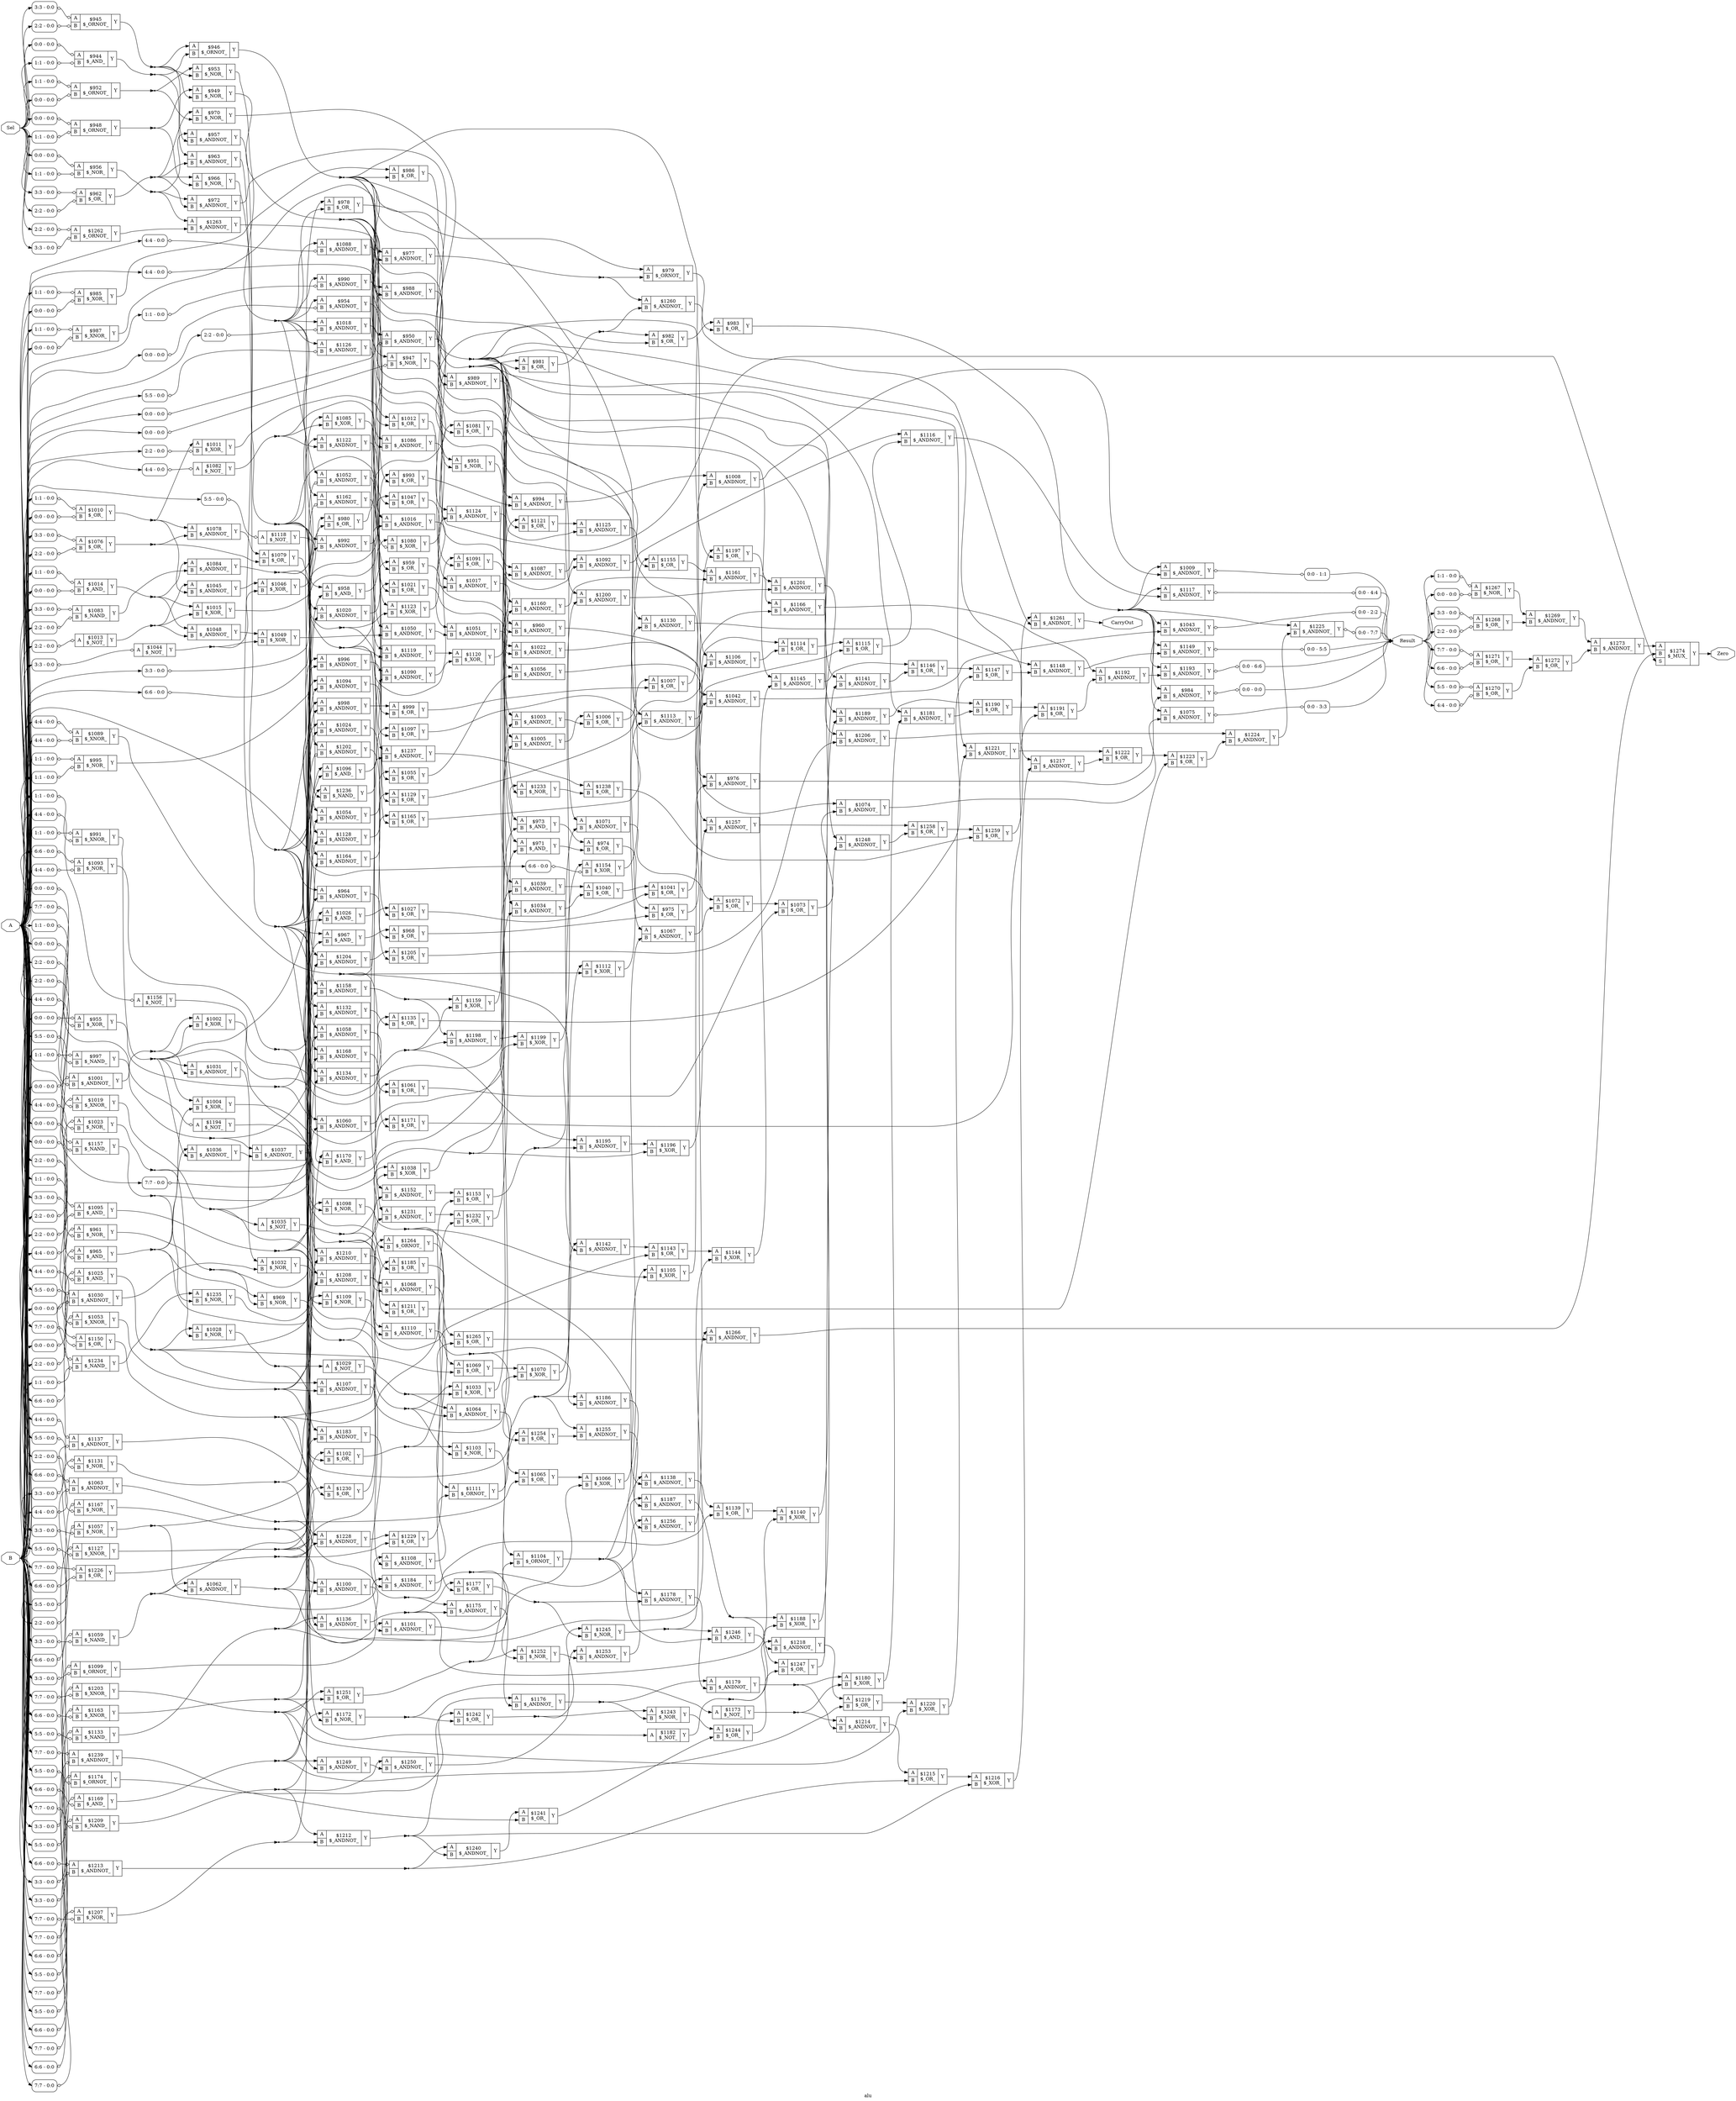 digraph "alu" {
label="alu";
rankdir="LR";
remincross=true;
n318 [ shape=octagon, label="A", color="black", fontcolor="black" ];
n319 [ shape=octagon, label="B", color="black", fontcolor="black" ];
n320 [ shape=octagon, label="CarryOut", color="black", fontcolor="black" ];
n321 [ shape=octagon, label="Result", color="black", fontcolor="black" ];
n322 [ shape=octagon, label="Sel", color="black", fontcolor="black" ];
n323 [ shape=octagon, label="Zero", color="black", fontcolor="black" ];
c325 [ shape=record, label="{{<p318> A|<p319> B}|$1001\n$_ANDNOT_|{<p324> Y}}",  ];
x0 [ shape=record, style=rounded, label="<s0> 0:0 - 0:0 ", color="black", fontcolor="black" ];
x0:e -> c325:p318:w [arrowhead=odiamond, arrowtail=odiamond, dir=both, color="black", fontcolor="black", label=""];
x1 [ shape=record, style=rounded, label="<s0> 0:0 - 0:0 ", color="black", fontcolor="black" ];
x1:e -> c325:p319:w [arrowhead=odiamond, arrowtail=odiamond, dir=both, color="black", fontcolor="black", label=""];
c326 [ shape=record, label="{{<p318> A|<p319> B}|$1002\n$_XOR_|{<p324> Y}}",  ];
c327 [ shape=record, label="{{<p318> A|<p319> B}|$1003\n$_ANDNOT_|{<p324> Y}}",  ];
c328 [ shape=record, label="{{<p318> A|<p319> B}|$1004\n$_XOR_|{<p324> Y}}",  ];
c329 [ shape=record, label="{{<p318> A|<p319> B}|$1005\n$_ANDNOT_|{<p324> Y}}",  ];
c330 [ shape=record, label="{{<p318> A|<p319> B}|$1006\n$_OR_|{<p324> Y}}",  ];
c331 [ shape=record, label="{{<p318> A|<p319> B}|$1007\n$_OR_|{<p324> Y}}",  ];
c332 [ shape=record, label="{{<p318> A|<p319> B}|$1008\n$_ANDNOT_|{<p324> Y}}",  ];
c333 [ shape=record, label="{{<p318> A|<p319> B}|$1009\n$_ANDNOT_|{<p324> Y}}",  ];
x2 [ shape=record, style=rounded, label="<s0> 0:0 - 1:1 ", color="black", fontcolor="black" ];
c333:p324:e -> x2:w [arrowhead=odiamond, arrowtail=odiamond, dir=both, color="black", fontcolor="black", label=""];
c334 [ shape=record, label="{{<p318> A|<p319> B}|$1010\n$_OR_|{<p324> Y}}",  ];
x3 [ shape=record, style=rounded, label="<s0> 1:1 - 0:0 ", color="black", fontcolor="black" ];
x3:e -> c334:p318:w [arrowhead=odiamond, arrowtail=odiamond, dir=both, color="black", fontcolor="black", label=""];
x4 [ shape=record, style=rounded, label="<s0> 0:0 - 0:0 ", color="black", fontcolor="black" ];
x4:e -> c334:p319:w [arrowhead=odiamond, arrowtail=odiamond, dir=both, color="black", fontcolor="black", label=""];
c335 [ shape=record, label="{{<p318> A|<p319> B}|$1011\n$_XOR_|{<p324> Y}}",  ];
x5 [ shape=record, style=rounded, label="<s0> 2:2 - 0:0 ", color="black", fontcolor="black" ];
x5:e -> c335:p319:w [arrowhead=odiamond, arrowtail=odiamond, dir=both, color="black", fontcolor="black", label=""];
c336 [ shape=record, label="{{<p318> A|<p319> B}|$1012\n$_OR_|{<p324> Y}}",  ];
c337 [ shape=record, label="{{<p318> A}|$1013\n$_NOT_|{<p324> Y}}",  ];
x6 [ shape=record, style=rounded, label="<s0> 2:2 - 0:0 ", color="black", fontcolor="black" ];
x6:e -> c337:p318:w [arrowhead=odiamond, arrowtail=odiamond, dir=both, color="black", fontcolor="black", label=""];
c338 [ shape=record, label="{{<p318> A|<p319> B}|$1014\n$_AND_|{<p324> Y}}",  ];
x7 [ shape=record, style=rounded, label="<s0> 1:1 - 0:0 ", color="black", fontcolor="black" ];
x7:e -> c338:p318:w [arrowhead=odiamond, arrowtail=odiamond, dir=both, color="black", fontcolor="black", label=""];
x8 [ shape=record, style=rounded, label="<s0> 0:0 - 0:0 ", color="black", fontcolor="black" ];
x8:e -> c338:p319:w [arrowhead=odiamond, arrowtail=odiamond, dir=both, color="black", fontcolor="black", label=""];
c339 [ shape=record, label="{{<p318> A|<p319> B}|$1015\n$_XOR_|{<p324> Y}}",  ];
c340 [ shape=record, label="{{<p318> A|<p319> B}|$1016\n$_ANDNOT_|{<p324> Y}}",  ];
c341 [ shape=record, label="{{<p318> A|<p319> B}|$1017\n$_ANDNOT_|{<p324> Y}}",  ];
c342 [ shape=record, label="{{<p318> A|<p319> B}|$1018\n$_ANDNOT_|{<p324> Y}}",  ];
x9 [ shape=record, style=rounded, label="<s0> 2:2 - 0:0 ", color="black", fontcolor="black" ];
x9:e -> c342:p319:w [arrowhead=odiamond, arrowtail=odiamond, dir=both, color="black", fontcolor="black", label=""];
c343 [ shape=record, label="{{<p318> A|<p319> B}|$1019\n$_XNOR_|{<p324> Y}}",  ];
x10 [ shape=record, style=rounded, label="<s0> 2:2 - 0:0 ", color="black", fontcolor="black" ];
x10:e -> c343:p318:w [arrowhead=odiamond, arrowtail=odiamond, dir=both, color="black", fontcolor="black", label=""];
x11 [ shape=record, style=rounded, label="<s0> 2:2 - 0:0 ", color="black", fontcolor="black" ];
x11:e -> c343:p319:w [arrowhead=odiamond, arrowtail=odiamond, dir=both, color="black", fontcolor="black", label=""];
c344 [ shape=record, label="{{<p318> A|<p319> B}|$1020\n$_ANDNOT_|{<p324> Y}}",  ];
c345 [ shape=record, label="{{<p318> A|<p319> B}|$1021\n$_OR_|{<p324> Y}}",  ];
c346 [ shape=record, label="{{<p318> A|<p319> B}|$1022\n$_ANDNOT_|{<p324> Y}}",  ];
c347 [ shape=record, label="{{<p318> A|<p319> B}|$1023\n$_NOR_|{<p324> Y}}",  ];
x12 [ shape=record, style=rounded, label="<s0> 2:2 - 0:0 ", color="black", fontcolor="black" ];
x12:e -> c347:p318:w [arrowhead=odiamond, arrowtail=odiamond, dir=both, color="black", fontcolor="black", label=""];
x13 [ shape=record, style=rounded, label="<s0> 2:2 - 0:0 ", color="black", fontcolor="black" ];
x13:e -> c347:p319:w [arrowhead=odiamond, arrowtail=odiamond, dir=both, color="black", fontcolor="black", label=""];
c348 [ shape=record, label="{{<p318> A|<p319> B}|$1024\n$_ANDNOT_|{<p324> Y}}",  ];
c349 [ shape=record, label="{{<p318> A|<p319> B}|$1025\n$_AND_|{<p324> Y}}",  ];
x14 [ shape=record, style=rounded, label="<s0> 2:2 - 0:0 ", color="black", fontcolor="black" ];
x14:e -> c349:p318:w [arrowhead=odiamond, arrowtail=odiamond, dir=both, color="black", fontcolor="black", label=""];
x15 [ shape=record, style=rounded, label="<s0> 2:2 - 0:0 ", color="black", fontcolor="black" ];
x15:e -> c349:p319:w [arrowhead=odiamond, arrowtail=odiamond, dir=both, color="black", fontcolor="black", label=""];
c350 [ shape=record, label="{{<p318> A|<p319> B}|$1026\n$_AND_|{<p324> Y}}",  ];
c351 [ shape=record, label="{{<p318> A|<p319> B}|$1027\n$_OR_|{<p324> Y}}",  ];
c352 [ shape=record, label="{{<p318> A|<p319> B}|$1028\n$_NOR_|{<p324> Y}}",  ];
c353 [ shape=record, label="{{<p318> A}|$1029\n$_NOT_|{<p324> Y}}",  ];
c354 [ shape=record, label="{{<p318> A|<p319> B}|$1030\n$_ANDNOT_|{<p324> Y}}",  ];
x16 [ shape=record, style=rounded, label="<s0> 1:1 - 0:0 ", color="black", fontcolor="black" ];
x16:e -> c354:p318:w [arrowhead=odiamond, arrowtail=odiamond, dir=both, color="black", fontcolor="black", label=""];
x17 [ shape=record, style=rounded, label="<s0> 1:1 - 0:0 ", color="black", fontcolor="black" ];
x17:e -> c354:p319:w [arrowhead=odiamond, arrowtail=odiamond, dir=both, color="black", fontcolor="black", label=""];
c355 [ shape=record, label="{{<p318> A|<p319> B}|$1031\n$_ANDNOT_|{<p324> Y}}",  ];
c356 [ shape=record, label="{{<p318> A|<p319> B}|$1032\n$_NOR_|{<p324> Y}}",  ];
c357 [ shape=record, label="{{<p318> A|<p319> B}|$1033\n$_XOR_|{<p324> Y}}",  ];
c358 [ shape=record, label="{{<p318> A|<p319> B}|$1034\n$_ANDNOT_|{<p324> Y}}",  ];
c359 [ shape=record, label="{{<p318> A}|$1035\n$_NOT_|{<p324> Y}}",  ];
c360 [ shape=record, label="{{<p318> A|<p319> B}|$1036\n$_ANDNOT_|{<p324> Y}}",  ];
c361 [ shape=record, label="{{<p318> A|<p319> B}|$1037\n$_ANDNOT_|{<p324> Y}}",  ];
c362 [ shape=record, label="{{<p318> A|<p319> B}|$1038\n$_XOR_|{<p324> Y}}",  ];
c363 [ shape=record, label="{{<p318> A|<p319> B}|$1039\n$_ANDNOT_|{<p324> Y}}",  ];
c364 [ shape=record, label="{{<p318> A|<p319> B}|$1040\n$_OR_|{<p324> Y}}",  ];
c365 [ shape=record, label="{{<p318> A|<p319> B}|$1041\n$_OR_|{<p324> Y}}",  ];
c366 [ shape=record, label="{{<p318> A|<p319> B}|$1042\n$_ANDNOT_|{<p324> Y}}",  ];
c367 [ shape=record, label="{{<p318> A|<p319> B}|$1043\n$_ANDNOT_|{<p324> Y}}",  ];
x18 [ shape=record, style=rounded, label="<s0> 0:0 - 2:2 ", color="black", fontcolor="black" ];
c367:p324:e -> x18:w [arrowhead=odiamond, arrowtail=odiamond, dir=both, color="black", fontcolor="black", label=""];
c368 [ shape=record, label="{{<p318> A}|$1044\n$_NOT_|{<p324> Y}}",  ];
x19 [ shape=record, style=rounded, label="<s0> 3:3 - 0:0 ", color="black", fontcolor="black" ];
x19:e -> c368:p318:w [arrowhead=odiamond, arrowtail=odiamond, dir=both, color="black", fontcolor="black", label=""];
c369 [ shape=record, label="{{<p318> A|<p319> B}|$1045\n$_ANDNOT_|{<p324> Y}}",  ];
c370 [ shape=record, label="{{<p318> A|<p319> B}|$1046\n$_XOR_|{<p324> Y}}",  ];
c371 [ shape=record, label="{{<p318> A|<p319> B}|$1047\n$_OR_|{<p324> Y}}",  ];
c372 [ shape=record, label="{{<p318> A|<p319> B}|$1048\n$_ANDNOT_|{<p324> Y}}",  ];
c373 [ shape=record, label="{{<p318> A|<p319> B}|$1049\n$_XOR_|{<p324> Y}}",  ];
c374 [ shape=record, label="{{<p318> A|<p319> B}|$1050\n$_ANDNOT_|{<p324> Y}}",  ];
c375 [ shape=record, label="{{<p318> A|<p319> B}|$1051\n$_ANDNOT_|{<p324> Y}}",  ];
c376 [ shape=record, label="{{<p318> A|<p319> B}|$1052\n$_ANDNOT_|{<p324> Y}}",  ];
x20 [ shape=record, style=rounded, label="<s0> 3:3 - 0:0 ", color="black", fontcolor="black" ];
x20:e -> c376:p319:w [arrowhead=odiamond, arrowtail=odiamond, dir=both, color="black", fontcolor="black", label=""];
c377 [ shape=record, label="{{<p318> A|<p319> B}|$1053\n$_XNOR_|{<p324> Y}}",  ];
x21 [ shape=record, style=rounded, label="<s0> 3:3 - 0:0 ", color="black", fontcolor="black" ];
x21:e -> c377:p318:w [arrowhead=odiamond, arrowtail=odiamond, dir=both, color="black", fontcolor="black", label=""];
x22 [ shape=record, style=rounded, label="<s0> 3:3 - 0:0 ", color="black", fontcolor="black" ];
x22:e -> c377:p319:w [arrowhead=odiamond, arrowtail=odiamond, dir=both, color="black", fontcolor="black", label=""];
c378 [ shape=record, label="{{<p318> A|<p319> B}|$1054\n$_ANDNOT_|{<p324> Y}}",  ];
c379 [ shape=record, label="{{<p318> A|<p319> B}|$1055\n$_OR_|{<p324> Y}}",  ];
c380 [ shape=record, label="{{<p318> A|<p319> B}|$1056\n$_ANDNOT_|{<p324> Y}}",  ];
c381 [ shape=record, label="{{<p318> A|<p319> B}|$1057\n$_NOR_|{<p324> Y}}",  ];
x23 [ shape=record, style=rounded, label="<s0> 3:3 - 0:0 ", color="black", fontcolor="black" ];
x23:e -> c381:p318:w [arrowhead=odiamond, arrowtail=odiamond, dir=both, color="black", fontcolor="black", label=""];
x24 [ shape=record, style=rounded, label="<s0> 3:3 - 0:0 ", color="black", fontcolor="black" ];
x24:e -> c381:p319:w [arrowhead=odiamond, arrowtail=odiamond, dir=both, color="black", fontcolor="black", label=""];
c382 [ shape=record, label="{{<p318> A|<p319> B}|$1058\n$_ANDNOT_|{<p324> Y}}",  ];
c383 [ shape=record, label="{{<p318> A|<p319> B}|$1059\n$_NAND_|{<p324> Y}}",  ];
x25 [ shape=record, style=rounded, label="<s0> 3:3 - 0:0 ", color="black", fontcolor="black" ];
x25:e -> c383:p318:w [arrowhead=odiamond, arrowtail=odiamond, dir=both, color="black", fontcolor="black", label=""];
x26 [ shape=record, style=rounded, label="<s0> 3:3 - 0:0 ", color="black", fontcolor="black" ];
x26:e -> c383:p319:w [arrowhead=odiamond, arrowtail=odiamond, dir=both, color="black", fontcolor="black", label=""];
c384 [ shape=record, label="{{<p318> A|<p319> B}|$1060\n$_ANDNOT_|{<p324> Y}}",  ];
c385 [ shape=record, label="{{<p318> A|<p319> B}|$1061\n$_OR_|{<p324> Y}}",  ];
c386 [ shape=record, label="{{<p318> A|<p319> B}|$1062\n$_ANDNOT_|{<p324> Y}}",  ];
c387 [ shape=record, label="{{<p318> A|<p319> B}|$1063\n$_ANDNOT_|{<p324> Y}}",  ];
x27 [ shape=record, style=rounded, label="<s0> 2:2 - 0:0 ", color="black", fontcolor="black" ];
x27:e -> c387:p318:w [arrowhead=odiamond, arrowtail=odiamond, dir=both, color="black", fontcolor="black", label=""];
x28 [ shape=record, style=rounded, label="<s0> 2:2 - 0:0 ", color="black", fontcolor="black" ];
x28:e -> c387:p319:w [arrowhead=odiamond, arrowtail=odiamond, dir=both, color="black", fontcolor="black", label=""];
c388 [ shape=record, label="{{<p318> A|<p319> B}|$1064\n$_ANDNOT_|{<p324> Y}}",  ];
c389 [ shape=record, label="{{<p318> A|<p319> B}|$1065\n$_OR_|{<p324> Y}}",  ];
c390 [ shape=record, label="{{<p318> A|<p319> B}|$1066\n$_XOR_|{<p324> Y}}",  ];
c391 [ shape=record, label="{{<p318> A|<p319> B}|$1067\n$_ANDNOT_|{<p324> Y}}",  ];
c392 [ shape=record, label="{{<p318> A|<p319> B}|$1068\n$_ANDNOT_|{<p324> Y}}",  ];
c393 [ shape=record, label="{{<p318> A|<p319> B}|$1069\n$_OR_|{<p324> Y}}",  ];
c394 [ shape=record, label="{{<p318> A|<p319> B}|$1070\n$_XOR_|{<p324> Y}}",  ];
c395 [ shape=record, label="{{<p318> A|<p319> B}|$1071\n$_ANDNOT_|{<p324> Y}}",  ];
c396 [ shape=record, label="{{<p318> A|<p319> B}|$1072\n$_OR_|{<p324> Y}}",  ];
c397 [ shape=record, label="{{<p318> A|<p319> B}|$1073\n$_OR_|{<p324> Y}}",  ];
c398 [ shape=record, label="{{<p318> A|<p319> B}|$1074\n$_ANDNOT_|{<p324> Y}}",  ];
c399 [ shape=record, label="{{<p318> A|<p319> B}|$1075\n$_ANDNOT_|{<p324> Y}}",  ];
x29 [ shape=record, style=rounded, label="<s0> 0:0 - 3:3 ", color="black", fontcolor="black" ];
c399:p324:e -> x29:w [arrowhead=odiamond, arrowtail=odiamond, dir=both, color="black", fontcolor="black", label=""];
c400 [ shape=record, label="{{<p318> A|<p319> B}|$1076\n$_OR_|{<p324> Y}}",  ];
x30 [ shape=record, style=rounded, label="<s0> 3:3 - 0:0 ", color="black", fontcolor="black" ];
x30:e -> c400:p318:w [arrowhead=odiamond, arrowtail=odiamond, dir=both, color="black", fontcolor="black", label=""];
x31 [ shape=record, style=rounded, label="<s0> 2:2 - 0:0 ", color="black", fontcolor="black" ];
x31:e -> c400:p319:w [arrowhead=odiamond, arrowtail=odiamond, dir=both, color="black", fontcolor="black", label=""];
c401 [ shape=record, label="{{<p318> A|<p319> B}|$1078\n$_ANDNOT_|{<p324> Y}}",  ];
c402 [ shape=record, label="{{<p318> A|<p319> B}|$1079\n$_OR_|{<p324> Y}}",  ];
c403 [ shape=record, label="{{<p318> A|<p319> B}|$1080\n$_XOR_|{<p324> Y}}",  ];
x32 [ shape=record, style=rounded, label="<s0> 4:4 - 0:0 ", color="black", fontcolor="black" ];
x32:e -> c403:p319:w [arrowhead=odiamond, arrowtail=odiamond, dir=both, color="black", fontcolor="black", label=""];
c404 [ shape=record, label="{{<p318> A|<p319> B}|$1081\n$_OR_|{<p324> Y}}",  ];
c405 [ shape=record, label="{{<p318> A}|$1082\n$_NOT_|{<p324> Y}}",  ];
x33 [ shape=record, style=rounded, label="<s0> 4:4 - 0:0 ", color="black", fontcolor="black" ];
x33:e -> c405:p318:w [arrowhead=odiamond, arrowtail=odiamond, dir=both, color="black", fontcolor="black", label=""];
c406 [ shape=record, label="{{<p318> A|<p319> B}|$1083\n$_NAND_|{<p324> Y}}",  ];
x34 [ shape=record, style=rounded, label="<s0> 3:3 - 0:0 ", color="black", fontcolor="black" ];
x34:e -> c406:p318:w [arrowhead=odiamond, arrowtail=odiamond, dir=both, color="black", fontcolor="black", label=""];
x35 [ shape=record, style=rounded, label="<s0> 2:2 - 0:0 ", color="black", fontcolor="black" ];
x35:e -> c406:p319:w [arrowhead=odiamond, arrowtail=odiamond, dir=both, color="black", fontcolor="black", label=""];
c407 [ shape=record, label="{{<p318> A|<p319> B}|$1084\n$_ANDNOT_|{<p324> Y}}",  ];
c408 [ shape=record, label="{{<p318> A|<p319> B}|$1085\n$_XOR_|{<p324> Y}}",  ];
c409 [ shape=record, label="{{<p318> A|<p319> B}|$1086\n$_ANDNOT_|{<p324> Y}}",  ];
c410 [ shape=record, label="{{<p318> A|<p319> B}|$1087\n$_ANDNOT_|{<p324> Y}}",  ];
c411 [ shape=record, label="{{<p318> A|<p319> B}|$1088\n$_ANDNOT_|{<p324> Y}}",  ];
x36 [ shape=record, style=rounded, label="<s0> 4:4 - 0:0 ", color="black", fontcolor="black" ];
x36:e -> c411:p319:w [arrowhead=odiamond, arrowtail=odiamond, dir=both, color="black", fontcolor="black", label=""];
c412 [ shape=record, label="{{<p318> A|<p319> B}|$1089\n$_XNOR_|{<p324> Y}}",  ];
x37 [ shape=record, style=rounded, label="<s0> 4:4 - 0:0 ", color="black", fontcolor="black" ];
x37:e -> c412:p318:w [arrowhead=odiamond, arrowtail=odiamond, dir=both, color="black", fontcolor="black", label=""];
x38 [ shape=record, style=rounded, label="<s0> 4:4 - 0:0 ", color="black", fontcolor="black" ];
x38:e -> c412:p319:w [arrowhead=odiamond, arrowtail=odiamond, dir=both, color="black", fontcolor="black", label=""];
c413 [ shape=record, label="{{<p318> A|<p319> B}|$1090\n$_ANDNOT_|{<p324> Y}}",  ];
c414 [ shape=record, label="{{<p318> A|<p319> B}|$1091\n$_OR_|{<p324> Y}}",  ];
c415 [ shape=record, label="{{<p318> A|<p319> B}|$1092\n$_ANDNOT_|{<p324> Y}}",  ];
c416 [ shape=record, label="{{<p318> A|<p319> B}|$1093\n$_NOR_|{<p324> Y}}",  ];
x39 [ shape=record, style=rounded, label="<s0> 4:4 - 0:0 ", color="black", fontcolor="black" ];
x39:e -> c416:p318:w [arrowhead=odiamond, arrowtail=odiamond, dir=both, color="black", fontcolor="black", label=""];
x40 [ shape=record, style=rounded, label="<s0> 4:4 - 0:0 ", color="black", fontcolor="black" ];
x40:e -> c416:p319:w [arrowhead=odiamond, arrowtail=odiamond, dir=both, color="black", fontcolor="black", label=""];
c417 [ shape=record, label="{{<p318> A|<p319> B}|$1094\n$_ANDNOT_|{<p324> Y}}",  ];
c418 [ shape=record, label="{{<p318> A|<p319> B}|$1095\n$_AND_|{<p324> Y}}",  ];
x41 [ shape=record, style=rounded, label="<s0> 4:4 - 0:0 ", color="black", fontcolor="black" ];
x41:e -> c418:p318:w [arrowhead=odiamond, arrowtail=odiamond, dir=both, color="black", fontcolor="black", label=""];
x42 [ shape=record, style=rounded, label="<s0> 4:4 - 0:0 ", color="black", fontcolor="black" ];
x42:e -> c418:p319:w [arrowhead=odiamond, arrowtail=odiamond, dir=both, color="black", fontcolor="black", label=""];
c419 [ shape=record, label="{{<p318> A|<p319> B}|$1096\n$_AND_|{<p324> Y}}",  ];
c420 [ shape=record, label="{{<p318> A|<p319> B}|$1097\n$_OR_|{<p324> Y}}",  ];
c421 [ shape=record, label="{{<p318> A|<p319> B}|$1098\n$_NOR_|{<p324> Y}}",  ];
c422 [ shape=record, label="{{<p318> A|<p319> B}|$1099\n$_ORNOT_|{<p324> Y}}",  ];
x43 [ shape=record, style=rounded, label="<s0> 3:3 - 0:0 ", color="black", fontcolor="black" ];
x43:e -> c422:p318:w [arrowhead=odiamond, arrowtail=odiamond, dir=both, color="black", fontcolor="black", label=""];
x44 [ shape=record, style=rounded, label="<s0> 3:3 - 0:0 ", color="black", fontcolor="black" ];
x44:e -> c422:p319:w [arrowhead=odiamond, arrowtail=odiamond, dir=both, color="black", fontcolor="black", label=""];
c423 [ shape=record, label="{{<p318> A|<p319> B}|$1100\n$_ANDNOT_|{<p324> Y}}",  ];
c424 [ shape=record, label="{{<p318> A|<p319> B}|$1101\n$_ANDNOT_|{<p324> Y}}",  ];
c425 [ shape=record, label="{{<p318> A|<p319> B}|$1102\n$_OR_|{<p324> Y}}",  ];
c426 [ shape=record, label="{{<p318> A|<p319> B}|$1103\n$_NOR_|{<p324> Y}}",  ];
c427 [ shape=record, label="{{<p318> A|<p319> B}|$1104\n$_ORNOT_|{<p324> Y}}",  ];
c428 [ shape=record, label="{{<p318> A|<p319> B}|$1105\n$_XOR_|{<p324> Y}}",  ];
c429 [ shape=record, label="{{<p318> A|<p319> B}|$1106\n$_ANDNOT_|{<p324> Y}}",  ];
c430 [ shape=record, label="{{<p318> A|<p319> B}|$1107\n$_ANDNOT_|{<p324> Y}}",  ];
c431 [ shape=record, label="{{<p318> A|<p319> B}|$1108\n$_ANDNOT_|{<p324> Y}}",  ];
c432 [ shape=record, label="{{<p318> A|<p319> B}|$1109\n$_NOR_|{<p324> Y}}",  ];
c433 [ shape=record, label="{{<p318> A|<p319> B}|$1110\n$_ANDNOT_|{<p324> Y}}",  ];
c434 [ shape=record, label="{{<p318> A|<p319> B}|$1111\n$_ORNOT_|{<p324> Y}}",  ];
c435 [ shape=record, label="{{<p318> A|<p319> B}|$1112\n$_XOR_|{<p324> Y}}",  ];
c436 [ shape=record, label="{{<p318> A|<p319> B}|$1113\n$_ANDNOT_|{<p324> Y}}",  ];
c437 [ shape=record, label="{{<p318> A|<p319> B}|$1114\n$_OR_|{<p324> Y}}",  ];
c438 [ shape=record, label="{{<p318> A|<p319> B}|$1115\n$_OR_|{<p324> Y}}",  ];
c439 [ shape=record, label="{{<p318> A|<p319> B}|$1116\n$_ANDNOT_|{<p324> Y}}",  ];
c440 [ shape=record, label="{{<p318> A|<p319> B}|$1117\n$_ANDNOT_|{<p324> Y}}",  ];
x45 [ shape=record, style=rounded, label="<s0> 0:0 - 4:4 ", color="black", fontcolor="black" ];
c440:p324:e -> x45:w [arrowhead=odiamond, arrowtail=odiamond, dir=both, color="black", fontcolor="black", label=""];
c441 [ shape=record, label="{{<p318> A}|$1118\n$_NOT_|{<p324> Y}}",  ];
x46 [ shape=record, style=rounded, label="<s0> 5:5 - 0:0 ", color="black", fontcolor="black" ];
x46:e -> c441:p318:w [arrowhead=odiamond, arrowtail=odiamond, dir=both, color="black", fontcolor="black", label=""];
c442 [ shape=record, label="{{<p318> A|<p319> B}|$1119\n$_ANDNOT_|{<p324> Y}}",  ];
c443 [ shape=record, label="{{<p318> A|<p319> B}|$1120\n$_XOR_|{<p324> Y}}",  ];
c444 [ shape=record, label="{{<p318> A|<p319> B}|$1121\n$_OR_|{<p324> Y}}",  ];
c445 [ shape=record, label="{{<p318> A|<p319> B}|$1122\n$_ANDNOT_|{<p324> Y}}",  ];
c446 [ shape=record, label="{{<p318> A|<p319> B}|$1123\n$_XOR_|{<p324> Y}}",  ];
c447 [ shape=record, label="{{<p318> A|<p319> B}|$1124\n$_ANDNOT_|{<p324> Y}}",  ];
c448 [ shape=record, label="{{<p318> A|<p319> B}|$1125\n$_ANDNOT_|{<p324> Y}}",  ];
c449 [ shape=record, label="{{<p318> A|<p319> B}|$1126\n$_ANDNOT_|{<p324> Y}}",  ];
x47 [ shape=record, style=rounded, label="<s0> 5:5 - 0:0 ", color="black", fontcolor="black" ];
x47:e -> c449:p319:w [arrowhead=odiamond, arrowtail=odiamond, dir=both, color="black", fontcolor="black", label=""];
c450 [ shape=record, label="{{<p318> A|<p319> B}|$1127\n$_XNOR_|{<p324> Y}}",  ];
x48 [ shape=record, style=rounded, label="<s0> 5:5 - 0:0 ", color="black", fontcolor="black" ];
x48:e -> c450:p318:w [arrowhead=odiamond, arrowtail=odiamond, dir=both, color="black", fontcolor="black", label=""];
x49 [ shape=record, style=rounded, label="<s0> 5:5 - 0:0 ", color="black", fontcolor="black" ];
x49:e -> c450:p319:w [arrowhead=odiamond, arrowtail=odiamond, dir=both, color="black", fontcolor="black", label=""];
c451 [ shape=record, label="{{<p318> A|<p319> B}|$1128\n$_ANDNOT_|{<p324> Y}}",  ];
c452 [ shape=record, label="{{<p318> A|<p319> B}|$1129\n$_OR_|{<p324> Y}}",  ];
c453 [ shape=record, label="{{<p318> A|<p319> B}|$1130\n$_ANDNOT_|{<p324> Y}}",  ];
c454 [ shape=record, label="{{<p318> A|<p319> B}|$1131\n$_NOR_|{<p324> Y}}",  ];
x50 [ shape=record, style=rounded, label="<s0> 5:5 - 0:0 ", color="black", fontcolor="black" ];
x50:e -> c454:p318:w [arrowhead=odiamond, arrowtail=odiamond, dir=both, color="black", fontcolor="black", label=""];
x51 [ shape=record, style=rounded, label="<s0> 5:5 - 0:0 ", color="black", fontcolor="black" ];
x51:e -> c454:p319:w [arrowhead=odiamond, arrowtail=odiamond, dir=both, color="black", fontcolor="black", label=""];
c455 [ shape=record, label="{{<p318> A|<p319> B}|$1132\n$_ANDNOT_|{<p324> Y}}",  ];
c456 [ shape=record, label="{{<p318> A|<p319> B}|$1133\n$_NAND_|{<p324> Y}}",  ];
x52 [ shape=record, style=rounded, label="<s0> 5:5 - 0:0 ", color="black", fontcolor="black" ];
x52:e -> c456:p318:w [arrowhead=odiamond, arrowtail=odiamond, dir=both, color="black", fontcolor="black", label=""];
x53 [ shape=record, style=rounded, label="<s0> 5:5 - 0:0 ", color="black", fontcolor="black" ];
x53:e -> c456:p319:w [arrowhead=odiamond, arrowtail=odiamond, dir=both, color="black", fontcolor="black", label=""];
c457 [ shape=record, label="{{<p318> A|<p319> B}|$1134\n$_ANDNOT_|{<p324> Y}}",  ];
c458 [ shape=record, label="{{<p318> A|<p319> B}|$1135\n$_OR_|{<p324> Y}}",  ];
c459 [ shape=record, label="{{<p318> A|<p319> B}|$1136\n$_ANDNOT_|{<p324> Y}}",  ];
c460 [ shape=record, label="{{<p318> A|<p319> B}|$1137\n$_ANDNOT_|{<p324> Y}}",  ];
x54 [ shape=record, style=rounded, label="<s0> 4:4 - 0:0 ", color="black", fontcolor="black" ];
x54:e -> c460:p318:w [arrowhead=odiamond, arrowtail=odiamond, dir=both, color="black", fontcolor="black", label=""];
x55 [ shape=record, style=rounded, label="<s0> 4:4 - 0:0 ", color="black", fontcolor="black" ];
x55:e -> c460:p319:w [arrowhead=odiamond, arrowtail=odiamond, dir=both, color="black", fontcolor="black", label=""];
c461 [ shape=record, label="{{<p318> A|<p319> B}|$1138\n$_ANDNOT_|{<p324> Y}}",  ];
c462 [ shape=record, label="{{<p318> A|<p319> B}|$1139\n$_OR_|{<p324> Y}}",  ];
c463 [ shape=record, label="{{<p318> A|<p319> B}|$1140\n$_XOR_|{<p324> Y}}",  ];
c464 [ shape=record, label="{{<p318> A|<p319> B}|$1141\n$_ANDNOT_|{<p324> Y}}",  ];
c465 [ shape=record, label="{{<p318> A|<p319> B}|$1142\n$_ANDNOT_|{<p324> Y}}",  ];
c466 [ shape=record, label="{{<p318> A|<p319> B}|$1143\n$_OR_|{<p324> Y}}",  ];
c467 [ shape=record, label="{{<p318> A|<p319> B}|$1144\n$_XOR_|{<p324> Y}}",  ];
c468 [ shape=record, label="{{<p318> A|<p319> B}|$1145\n$_ANDNOT_|{<p324> Y}}",  ];
c469 [ shape=record, label="{{<p318> A|<p319> B}|$1146\n$_OR_|{<p324> Y}}",  ];
c470 [ shape=record, label="{{<p318> A|<p319> B}|$1147\n$_OR_|{<p324> Y}}",  ];
c471 [ shape=record, label="{{<p318> A|<p319> B}|$1148\n$_ANDNOT_|{<p324> Y}}",  ];
c472 [ shape=record, label="{{<p318> A|<p319> B}|$1149\n$_ANDNOT_|{<p324> Y}}",  ];
x56 [ shape=record, style=rounded, label="<s0> 0:0 - 5:5 ", color="black", fontcolor="black" ];
c472:p324:e -> x56:w [arrowhead=odiamond, arrowtail=odiamond, dir=both, color="black", fontcolor="black", label=""];
c473 [ shape=record, label="{{<p318> A|<p319> B}|$1150\n$_OR_|{<p324> Y}}",  ];
x57 [ shape=record, style=rounded, label="<s0> 4:4 - 0:0 ", color="black", fontcolor="black" ];
x57:e -> c473:p318:w [arrowhead=odiamond, arrowtail=odiamond, dir=both, color="black", fontcolor="black", label=""];
x58 [ shape=record, style=rounded, label="<s0> 5:5 - 0:0 ", color="black", fontcolor="black" ];
x58:e -> c473:p319:w [arrowhead=odiamond, arrowtail=odiamond, dir=both, color="black", fontcolor="black", label=""];
c474 [ shape=record, label="{{<p318> A|<p319> B}|$1152\n$_ANDNOT_|{<p324> Y}}",  ];
c475 [ shape=record, label="{{<p318> A|<p319> B}|$1153\n$_OR_|{<p324> Y}}",  ];
c476 [ shape=record, label="{{<p318> A|<p319> B}|$1154\n$_XOR_|{<p324> Y}}",  ];
x59 [ shape=record, style=rounded, label="<s0> 6:6 - 0:0 ", color="black", fontcolor="black" ];
x59:e -> c476:p319:w [arrowhead=odiamond, arrowtail=odiamond, dir=both, color="black", fontcolor="black", label=""];
c477 [ shape=record, label="{{<p318> A|<p319> B}|$1155\n$_OR_|{<p324> Y}}",  ];
c478 [ shape=record, label="{{<p318> A}|$1156\n$_NOT_|{<p324> Y}}",  ];
x60 [ shape=record, style=rounded, label="<s0> 6:6 - 0:0 ", color="black", fontcolor="black" ];
x60:e -> c478:p318:w [arrowhead=odiamond, arrowtail=odiamond, dir=both, color="black", fontcolor="black", label=""];
c479 [ shape=record, label="{{<p318> A|<p319> B}|$1157\n$_NAND_|{<p324> Y}}",  ];
x61 [ shape=record, style=rounded, label="<s0> 4:4 - 0:0 ", color="black", fontcolor="black" ];
x61:e -> c479:p318:w [arrowhead=odiamond, arrowtail=odiamond, dir=both, color="black", fontcolor="black", label=""];
x62 [ shape=record, style=rounded, label="<s0> 5:5 - 0:0 ", color="black", fontcolor="black" ];
x62:e -> c479:p319:w [arrowhead=odiamond, arrowtail=odiamond, dir=both, color="black", fontcolor="black", label=""];
c480 [ shape=record, label="{{<p318> A|<p319> B}|$1158\n$_ANDNOT_|{<p324> Y}}",  ];
c481 [ shape=record, label="{{<p318> A|<p319> B}|$1159\n$_XOR_|{<p324> Y}}",  ];
c482 [ shape=record, label="{{<p318> A|<p319> B}|$1160\n$_ANDNOT_|{<p324> Y}}",  ];
c483 [ shape=record, label="{{<p318> A|<p319> B}|$1161\n$_ANDNOT_|{<p324> Y}}",  ];
c484 [ shape=record, label="{{<p318> A|<p319> B}|$1162\n$_ANDNOT_|{<p324> Y}}",  ];
x63 [ shape=record, style=rounded, label="<s0> 6:6 - 0:0 ", color="black", fontcolor="black" ];
x63:e -> c484:p319:w [arrowhead=odiamond, arrowtail=odiamond, dir=both, color="black", fontcolor="black", label=""];
c485 [ shape=record, label="{{<p318> A|<p319> B}|$1163\n$_XNOR_|{<p324> Y}}",  ];
x64 [ shape=record, style=rounded, label="<s0> 6:6 - 0:0 ", color="black", fontcolor="black" ];
x64:e -> c485:p318:w [arrowhead=odiamond, arrowtail=odiamond, dir=both, color="black", fontcolor="black", label=""];
x65 [ shape=record, style=rounded, label="<s0> 6:6 - 0:0 ", color="black", fontcolor="black" ];
x65:e -> c485:p319:w [arrowhead=odiamond, arrowtail=odiamond, dir=both, color="black", fontcolor="black", label=""];
c486 [ shape=record, label="{{<p318> A|<p319> B}|$1164\n$_ANDNOT_|{<p324> Y}}",  ];
c487 [ shape=record, label="{{<p318> A|<p319> B}|$1165\n$_OR_|{<p324> Y}}",  ];
c488 [ shape=record, label="{{<p318> A|<p319> B}|$1166\n$_ANDNOT_|{<p324> Y}}",  ];
c489 [ shape=record, label="{{<p318> A|<p319> B}|$1167\n$_NOR_|{<p324> Y}}",  ];
x66 [ shape=record, style=rounded, label="<s0> 6:6 - 0:0 ", color="black", fontcolor="black" ];
x66:e -> c489:p318:w [arrowhead=odiamond, arrowtail=odiamond, dir=both, color="black", fontcolor="black", label=""];
x67 [ shape=record, style=rounded, label="<s0> 6:6 - 0:0 ", color="black", fontcolor="black" ];
x67:e -> c489:p319:w [arrowhead=odiamond, arrowtail=odiamond, dir=both, color="black", fontcolor="black", label=""];
c490 [ shape=record, label="{{<p318> A|<p319> B}|$1168\n$_ANDNOT_|{<p324> Y}}",  ];
c491 [ shape=record, label="{{<p318> A|<p319> B}|$1169\n$_AND_|{<p324> Y}}",  ];
x68 [ shape=record, style=rounded, label="<s0> 6:6 - 0:0 ", color="black", fontcolor="black" ];
x68:e -> c491:p318:w [arrowhead=odiamond, arrowtail=odiamond, dir=both, color="black", fontcolor="black", label=""];
x69 [ shape=record, style=rounded, label="<s0> 6:6 - 0:0 ", color="black", fontcolor="black" ];
x69:e -> c491:p319:w [arrowhead=odiamond, arrowtail=odiamond, dir=both, color="black", fontcolor="black", label=""];
c492 [ shape=record, label="{{<p318> A|<p319> B}|$1170\n$_AND_|{<p324> Y}}",  ];
c493 [ shape=record, label="{{<p318> A|<p319> B}|$1171\n$_OR_|{<p324> Y}}",  ];
c494 [ shape=record, label="{{<p318> A|<p319> B}|$1172\n$_NOR_|{<p324> Y}}",  ];
c495 [ shape=record, label="{{<p318> A}|$1173\n$_NOT_|{<p324> Y}}",  ];
c496 [ shape=record, label="{{<p318> A|<p319> B}|$1174\n$_ORNOT_|{<p324> Y}}",  ];
x70 [ shape=record, style=rounded, label="<s0> 5:5 - 0:0 ", color="black", fontcolor="black" ];
x70:e -> c496:p318:w [arrowhead=odiamond, arrowtail=odiamond, dir=both, color="black", fontcolor="black", label=""];
x71 [ shape=record, style=rounded, label="<s0> 5:5 - 0:0 ", color="black", fontcolor="black" ];
x71:e -> c496:p319:w [arrowhead=odiamond, arrowtail=odiamond, dir=both, color="black", fontcolor="black", label=""];
c497 [ shape=record, label="{{<p318> A|<p319> B}|$1175\n$_ANDNOT_|{<p324> Y}}",  ];
c498 [ shape=record, label="{{<p318> A|<p319> B}|$1176\n$_ANDNOT_|{<p324> Y}}",  ];
c499 [ shape=record, label="{{<p318> A|<p319> B}|$1177\n$_OR_|{<p324> Y}}",  ];
c500 [ shape=record, label="{{<p318> A|<p319> B}|$1178\n$_ANDNOT_|{<p324> Y}}",  ];
c501 [ shape=record, label="{{<p318> A|<p319> B}|$1179\n$_ANDNOT_|{<p324> Y}}",  ];
c502 [ shape=record, label="{{<p318> A|<p319> B}|$1180\n$_XOR_|{<p324> Y}}",  ];
c503 [ shape=record, label="{{<p318> A|<p319> B}|$1181\n$_ANDNOT_|{<p324> Y}}",  ];
c504 [ shape=record, label="{{<p318> A}|$1182\n$_NOT_|{<p324> Y}}",  ];
c505 [ shape=record, label="{{<p318> A|<p319> B}|$1183\n$_ANDNOT_|{<p324> Y}}",  ];
c506 [ shape=record, label="{{<p318> A|<p319> B}|$1184\n$_ANDNOT_|{<p324> Y}}",  ];
c507 [ shape=record, label="{{<p318> A|<p319> B}|$1185\n$_OR_|{<p324> Y}}",  ];
c508 [ shape=record, label="{{<p318> A|<p319> B}|$1186\n$_ANDNOT_|{<p324> Y}}",  ];
c509 [ shape=record, label="{{<p318> A|<p319> B}|$1187\n$_ANDNOT_|{<p324> Y}}",  ];
c510 [ shape=record, label="{{<p318> A|<p319> B}|$1188\n$_XOR_|{<p324> Y}}",  ];
c511 [ shape=record, label="{{<p318> A|<p319> B}|$1189\n$_ANDNOT_|{<p324> Y}}",  ];
c512 [ shape=record, label="{{<p318> A|<p319> B}|$1190\n$_OR_|{<p324> Y}}",  ];
c513 [ shape=record, label="{{<p318> A|<p319> B}|$1191\n$_OR_|{<p324> Y}}",  ];
c514 [ shape=record, label="{{<p318> A|<p319> B}|$1192\n$_ANDNOT_|{<p324> Y}}",  ];
c515 [ shape=record, label="{{<p318> A|<p319> B}|$1193\n$_ANDNOT_|{<p324> Y}}",  ];
x72 [ shape=record, style=rounded, label="<s0> 0:0 - 6:6 ", color="black", fontcolor="black" ];
c515:p324:e -> x72:w [arrowhead=odiamond, arrowtail=odiamond, dir=both, color="black", fontcolor="black", label=""];
c516 [ shape=record, label="{{<p318> A}|$1194\n$_NOT_|{<p324> Y}}",  ];
x73 [ shape=record, style=rounded, label="<s0> 7:7 - 0:0 ", color="black", fontcolor="black" ];
x73:e -> c516:p318:w [arrowhead=odiamond, arrowtail=odiamond, dir=both, color="black", fontcolor="black", label=""];
c517 [ shape=record, label="{{<p318> A|<p319> B}|$1195\n$_ANDNOT_|{<p324> Y}}",  ];
c518 [ shape=record, label="{{<p318> A|<p319> B}|$1196\n$_XOR_|{<p324> Y}}",  ];
c519 [ shape=record, label="{{<p318> A|<p319> B}|$1197\n$_OR_|{<p324> Y}}",  ];
c520 [ shape=record, label="{{<p318> A|<p319> B}|$1198\n$_ANDNOT_|{<p324> Y}}",  ];
c521 [ shape=record, label="{{<p318> A|<p319> B}|$1199\n$_XOR_|{<p324> Y}}",  ];
c522 [ shape=record, label="{{<p318> A|<p319> B}|$1200\n$_ANDNOT_|{<p324> Y}}",  ];
c523 [ shape=record, label="{{<p318> A|<p319> B}|$1201\n$_ANDNOT_|{<p324> Y}}",  ];
c524 [ shape=record, label="{{<p318> A|<p319> B}|$1202\n$_ANDNOT_|{<p324> Y}}",  ];
x74 [ shape=record, style=rounded, label="<s0> 7:7 - 0:0 ", color="black", fontcolor="black" ];
x74:e -> c524:p319:w [arrowhead=odiamond, arrowtail=odiamond, dir=both, color="black", fontcolor="black", label=""];
c525 [ shape=record, label="{{<p318> A|<p319> B}|$1203\n$_XNOR_|{<p324> Y}}",  ];
x75 [ shape=record, style=rounded, label="<s0> 7:7 - 0:0 ", color="black", fontcolor="black" ];
x75:e -> c525:p318:w [arrowhead=odiamond, arrowtail=odiamond, dir=both, color="black", fontcolor="black", label=""];
x76 [ shape=record, style=rounded, label="<s0> 7:7 - 0:0 ", color="black", fontcolor="black" ];
x76:e -> c525:p319:w [arrowhead=odiamond, arrowtail=odiamond, dir=both, color="black", fontcolor="black", label=""];
c526 [ shape=record, label="{{<p318> A|<p319> B}|$1204\n$_ANDNOT_|{<p324> Y}}",  ];
c527 [ shape=record, label="{{<p318> A|<p319> B}|$1205\n$_OR_|{<p324> Y}}",  ];
c528 [ shape=record, label="{{<p318> A|<p319> B}|$1206\n$_ANDNOT_|{<p324> Y}}",  ];
c529 [ shape=record, label="{{<p318> A|<p319> B}|$1207\n$_NOR_|{<p324> Y}}",  ];
x77 [ shape=record, style=rounded, label="<s0> 7:7 - 0:0 ", color="black", fontcolor="black" ];
x77:e -> c529:p318:w [arrowhead=odiamond, arrowtail=odiamond, dir=both, color="black", fontcolor="black", label=""];
x78 [ shape=record, style=rounded, label="<s0> 7:7 - 0:0 ", color="black", fontcolor="black" ];
x78:e -> c529:p319:w [arrowhead=odiamond, arrowtail=odiamond, dir=both, color="black", fontcolor="black", label=""];
c530 [ shape=record, label="{{<p318> A|<p319> B}|$1208\n$_ANDNOT_|{<p324> Y}}",  ];
c531 [ shape=record, label="{{<p318> A|<p319> B}|$1209\n$_NAND_|{<p324> Y}}",  ];
x79 [ shape=record, style=rounded, label="<s0> 7:7 - 0:0 ", color="black", fontcolor="black" ];
x79:e -> c531:p318:w [arrowhead=odiamond, arrowtail=odiamond, dir=both, color="black", fontcolor="black", label=""];
x80 [ shape=record, style=rounded, label="<s0> 7:7 - 0:0 ", color="black", fontcolor="black" ];
x80:e -> c531:p319:w [arrowhead=odiamond, arrowtail=odiamond, dir=both, color="black", fontcolor="black", label=""];
c532 [ shape=record, label="{{<p318> A|<p319> B}|$1210\n$_ANDNOT_|{<p324> Y}}",  ];
c533 [ shape=record, label="{{<p318> A|<p319> B}|$1211\n$_OR_|{<p324> Y}}",  ];
c534 [ shape=record, label="{{<p318> A|<p319> B}|$1212\n$_ANDNOT_|{<p324> Y}}",  ];
c535 [ shape=record, label="{{<p318> A|<p319> B}|$1213\n$_ANDNOT_|{<p324> Y}}",  ];
x81 [ shape=record, style=rounded, label="<s0> 6:6 - 0:0 ", color="black", fontcolor="black" ];
x81:e -> c535:p318:w [arrowhead=odiamond, arrowtail=odiamond, dir=both, color="black", fontcolor="black", label=""];
x82 [ shape=record, style=rounded, label="<s0> 6:6 - 0:0 ", color="black", fontcolor="black" ];
x82:e -> c535:p319:w [arrowhead=odiamond, arrowtail=odiamond, dir=both, color="black", fontcolor="black", label=""];
c536 [ shape=record, label="{{<p318> A|<p319> B}|$1214\n$_ANDNOT_|{<p324> Y}}",  ];
c537 [ shape=record, label="{{<p318> A|<p319> B}|$1215\n$_OR_|{<p324> Y}}",  ];
c538 [ shape=record, label="{{<p318> A|<p319> B}|$1216\n$_XOR_|{<p324> Y}}",  ];
c539 [ shape=record, label="{{<p318> A|<p319> B}|$1217\n$_ANDNOT_|{<p324> Y}}",  ];
c540 [ shape=record, label="{{<p318> A|<p319> B}|$1218\n$_ANDNOT_|{<p324> Y}}",  ];
c541 [ shape=record, label="{{<p318> A|<p319> B}|$1219\n$_OR_|{<p324> Y}}",  ];
c542 [ shape=record, label="{{<p318> A|<p319> B}|$1220\n$_XOR_|{<p324> Y}}",  ];
c543 [ shape=record, label="{{<p318> A|<p319> B}|$1221\n$_ANDNOT_|{<p324> Y}}",  ];
c544 [ shape=record, label="{{<p318> A|<p319> B}|$1222\n$_OR_|{<p324> Y}}",  ];
c545 [ shape=record, label="{{<p318> A|<p319> B}|$1223\n$_OR_|{<p324> Y}}",  ];
c546 [ shape=record, label="{{<p318> A|<p319> B}|$1224\n$_ANDNOT_|{<p324> Y}}",  ];
c547 [ shape=record, label="{{<p318> A|<p319> B}|$1225\n$_ANDNOT_|{<p324> Y}}",  ];
x83 [ shape=record, style=rounded, label="<s0> 0:0 - 7:7 ", color="black", fontcolor="black" ];
c547:p324:e -> x83:w [arrowhead=odiamond, arrowtail=odiamond, dir=both, color="black", fontcolor="black", label=""];
c548 [ shape=record, label="{{<p318> A|<p319> B}|$1226\n$_OR_|{<p324> Y}}",  ];
x84 [ shape=record, style=rounded, label="<s0> 7:7 - 0:0 ", color="black", fontcolor="black" ];
x84:e -> c548:p318:w [arrowhead=odiamond, arrowtail=odiamond, dir=both, color="black", fontcolor="black", label=""];
x85 [ shape=record, style=rounded, label="<s0> 6:6 - 0:0 ", color="black", fontcolor="black" ];
x85:e -> c548:p319:w [arrowhead=odiamond, arrowtail=odiamond, dir=both, color="black", fontcolor="black", label=""];
c549 [ shape=record, label="{{<p318> A|<p319> B}|$1228\n$_ANDNOT_|{<p324> Y}}",  ];
c550 [ shape=record, label="{{<p318> A|<p319> B}|$1229\n$_OR_|{<p324> Y}}",  ];
c551 [ shape=record, label="{{<p318> A|<p319> B}|$1230\n$_OR_|{<p324> Y}}",  ];
c552 [ shape=record, label="{{<p318> A|<p319> B}|$1231\n$_ANDNOT_|{<p324> Y}}",  ];
c553 [ shape=record, label="{{<p318> A|<p319> B}|$1232\n$_OR_|{<p324> Y}}",  ];
c554 [ shape=record, label="{{<p318> A|<p319> B}|$1233\n$_NOR_|{<p324> Y}}",  ];
c555 [ shape=record, label="{{<p318> A|<p319> B}|$1234\n$_NAND_|{<p324> Y}}",  ];
x86 [ shape=record, style=rounded, label="<s0> 7:7 - 0:0 ", color="black", fontcolor="black" ];
x86:e -> c555:p318:w [arrowhead=odiamond, arrowtail=odiamond, dir=both, color="black", fontcolor="black", label=""];
x87 [ shape=record, style=rounded, label="<s0> 6:6 - 0:0 ", color="black", fontcolor="black" ];
x87:e -> c555:p319:w [arrowhead=odiamond, arrowtail=odiamond, dir=both, color="black", fontcolor="black", label=""];
c556 [ shape=record, label="{{<p318> A|<p319> B}|$1235\n$_NOR_|{<p324> Y}}",  ];
c557 [ shape=record, label="{{<p318> A|<p319> B}|$1236\n$_NAND_|{<p324> Y}}",  ];
c558 [ shape=record, label="{{<p318> A|<p319> B}|$1237\n$_ANDNOT_|{<p324> Y}}",  ];
c559 [ shape=record, label="{{<p318> A|<p319> B}|$1238\n$_OR_|{<p324> Y}}",  ];
c560 [ shape=record, label="{{<p318> A|<p319> B}|$1239\n$_ANDNOT_|{<p324> Y}}",  ];
x88 [ shape=record, style=rounded, label="<s0> 7:7 - 0:0 ", color="black", fontcolor="black" ];
x88:e -> c560:p318:w [arrowhead=odiamond, arrowtail=odiamond, dir=both, color="black", fontcolor="black", label=""];
x89 [ shape=record, style=rounded, label="<s0> 7:7 - 0:0 ", color="black", fontcolor="black" ];
x89:e -> c560:p319:w [arrowhead=odiamond, arrowtail=odiamond, dir=both, color="black", fontcolor="black", label=""];
c561 [ shape=record, label="{{<p318> A|<p319> B}|$1240\n$_ANDNOT_|{<p324> Y}}",  ];
c562 [ shape=record, label="{{<p318> A|<p319> B}|$1241\n$_OR_|{<p324> Y}}",  ];
c563 [ shape=record, label="{{<p318> A|<p319> B}|$1242\n$_OR_|{<p324> Y}}",  ];
c564 [ shape=record, label="{{<p318> A|<p319> B}|$1243\n$_NOR_|{<p324> Y}}",  ];
c565 [ shape=record, label="{{<p318> A|<p319> B}|$1244\n$_OR_|{<p324> Y}}",  ];
c566 [ shape=record, label="{{<p318> A|<p319> B}|$1245\n$_NOR_|{<p324> Y}}",  ];
c567 [ shape=record, label="{{<p318> A|<p319> B}|$1246\n$_AND_|{<p324> Y}}",  ];
c568 [ shape=record, label="{{<p318> A|<p319> B}|$1247\n$_OR_|{<p324> Y}}",  ];
c569 [ shape=record, label="{{<p318> A|<p319> B}|$1248\n$_ANDNOT_|{<p324> Y}}",  ];
c570 [ shape=record, label="{{<p318> A|<p319> B}|$1249\n$_ANDNOT_|{<p324> Y}}",  ];
c571 [ shape=record, label="{{<p318> A|<p319> B}|$1250\n$_ANDNOT_|{<p324> Y}}",  ];
c572 [ shape=record, label="{{<p318> A|<p319> B}|$1251\n$_OR_|{<p324> Y}}",  ];
c573 [ shape=record, label="{{<p318> A|<p319> B}|$1252\n$_NOR_|{<p324> Y}}",  ];
c574 [ shape=record, label="{{<p318> A|<p319> B}|$1253\n$_ANDNOT_|{<p324> Y}}",  ];
c575 [ shape=record, label="{{<p318> A|<p319> B}|$1254\n$_OR_|{<p324> Y}}",  ];
c576 [ shape=record, label="{{<p318> A|<p319> B}|$1255\n$_ANDNOT_|{<p324> Y}}",  ];
c577 [ shape=record, label="{{<p318> A|<p319> B}|$1256\n$_ANDNOT_|{<p324> Y}}",  ];
c578 [ shape=record, label="{{<p318> A|<p319> B}|$1257\n$_ANDNOT_|{<p324> Y}}",  ];
c579 [ shape=record, label="{{<p318> A|<p319> B}|$1258\n$_OR_|{<p324> Y}}",  ];
c580 [ shape=record, label="{{<p318> A|<p319> B}|$1259\n$_OR_|{<p324> Y}}",  ];
c581 [ shape=record, label="{{<p318> A|<p319> B}|$1260\n$_ANDNOT_|{<p324> Y}}",  ];
c582 [ shape=record, label="{{<p318> A|<p319> B}|$1261\n$_ANDNOT_|{<p324> Y}}",  ];
c583 [ shape=record, label="{{<p318> A|<p319> B}|$1262\n$_ORNOT_|{<p324> Y}}",  ];
x90 [ shape=record, style=rounded, label="<s0> 2:2 - 0:0 ", color="black", fontcolor="black" ];
x90:e -> c583:p318:w [arrowhead=odiamond, arrowtail=odiamond, dir=both, color="black", fontcolor="black", label=""];
x91 [ shape=record, style=rounded, label="<s0> 3:3 - 0:0 ", color="black", fontcolor="black" ];
x91:e -> c583:p319:w [arrowhead=odiamond, arrowtail=odiamond, dir=both, color="black", fontcolor="black", label=""];
c584 [ shape=record, label="{{<p318> A|<p319> B}|$1263\n$_ANDNOT_|{<p324> Y}}",  ];
c585 [ shape=record, label="{{<p318> A|<p319> B}|$1264\n$_ORNOT_|{<p324> Y}}",  ];
c586 [ shape=record, label="{{<p318> A|<p319> B}|$1265\n$_OR_|{<p324> Y}}",  ];
c587 [ shape=record, label="{{<p318> A|<p319> B}|$1266\n$_ANDNOT_|{<p324> Y}}",  ];
c588 [ shape=record, label="{{<p318> A|<p319> B}|$1267\n$_NOR_|{<p324> Y}}",  ];
x92 [ shape=record, style=rounded, label="<s0> 1:1 - 0:0 ", color="black", fontcolor="black" ];
x92:e -> c588:p318:w [arrowhead=odiamond, arrowtail=odiamond, dir=both, color="black", fontcolor="black", label=""];
x93 [ shape=record, style=rounded, label="<s0> 0:0 - 0:0 ", color="black", fontcolor="black" ];
x93:e -> c588:p319:w [arrowhead=odiamond, arrowtail=odiamond, dir=both, color="black", fontcolor="black", label=""];
c589 [ shape=record, label="{{<p318> A|<p319> B}|$1268\n$_OR_|{<p324> Y}}",  ];
x94 [ shape=record, style=rounded, label="<s0> 3:3 - 0:0 ", color="black", fontcolor="black" ];
x94:e -> c589:p318:w [arrowhead=odiamond, arrowtail=odiamond, dir=both, color="black", fontcolor="black", label=""];
x95 [ shape=record, style=rounded, label="<s0> 2:2 - 0:0 ", color="black", fontcolor="black" ];
x95:e -> c589:p319:w [arrowhead=odiamond, arrowtail=odiamond, dir=both, color="black", fontcolor="black", label=""];
c590 [ shape=record, label="{{<p318> A|<p319> B}|$1269\n$_ANDNOT_|{<p324> Y}}",  ];
c591 [ shape=record, label="{{<p318> A|<p319> B}|$1270\n$_OR_|{<p324> Y}}",  ];
x96 [ shape=record, style=rounded, label="<s0> 5:5 - 0:0 ", color="black", fontcolor="black" ];
x96:e -> c591:p318:w [arrowhead=odiamond, arrowtail=odiamond, dir=both, color="black", fontcolor="black", label=""];
x97 [ shape=record, style=rounded, label="<s0> 4:4 - 0:0 ", color="black", fontcolor="black" ];
x97:e -> c591:p319:w [arrowhead=odiamond, arrowtail=odiamond, dir=both, color="black", fontcolor="black", label=""];
c592 [ shape=record, label="{{<p318> A|<p319> B}|$1271\n$_OR_|{<p324> Y}}",  ];
x98 [ shape=record, style=rounded, label="<s0> 7:7 - 0:0 ", color="black", fontcolor="black" ];
x98:e -> c592:p318:w [arrowhead=odiamond, arrowtail=odiamond, dir=both, color="black", fontcolor="black", label=""];
x99 [ shape=record, style=rounded, label="<s0> 6:6 - 0:0 ", color="black", fontcolor="black" ];
x99:e -> c592:p319:w [arrowhead=odiamond, arrowtail=odiamond, dir=both, color="black", fontcolor="black", label=""];
c593 [ shape=record, label="{{<p318> A|<p319> B}|$1272\n$_OR_|{<p324> Y}}",  ];
c594 [ shape=record, label="{{<p318> A|<p319> B}|$1273\n$_ANDNOT_|{<p324> Y}}",  ];
c596 [ shape=record, label="{{<p318> A|<p319> B|<p595> S}|$1274\n$_MUX_|{<p324> Y}}",  ];
c597 [ shape=record, label="{{<p318> A|<p319> B}|$944\n$_AND_|{<p324> Y}}",  ];
x100 [ shape=record, style=rounded, label="<s0> 0:0 - 0:0 ", color="black", fontcolor="black" ];
x100:e -> c597:p318:w [arrowhead=odiamond, arrowtail=odiamond, dir=both, color="black", fontcolor="black", label=""];
x101 [ shape=record, style=rounded, label="<s0> 1:1 - 0:0 ", color="black", fontcolor="black" ];
x101:e -> c597:p319:w [arrowhead=odiamond, arrowtail=odiamond, dir=both, color="black", fontcolor="black", label=""];
c598 [ shape=record, label="{{<p318> A|<p319> B}|$945\n$_ORNOT_|{<p324> Y}}",  ];
x102 [ shape=record, style=rounded, label="<s0> 3:3 - 0:0 ", color="black", fontcolor="black" ];
x102:e -> c598:p318:w [arrowhead=odiamond, arrowtail=odiamond, dir=both, color="black", fontcolor="black", label=""];
x103 [ shape=record, style=rounded, label="<s0> 2:2 - 0:0 ", color="black", fontcolor="black" ];
x103:e -> c598:p319:w [arrowhead=odiamond, arrowtail=odiamond, dir=both, color="black", fontcolor="black", label=""];
c599 [ shape=record, label="{{<p318> A|<p319> B}|$946\n$_ORNOT_|{<p324> Y}}",  ];
c600 [ shape=record, label="{{<p318> A|<p319> B}|$947\n$_NOR_|{<p324> Y}}",  ];
x104 [ shape=record, style=rounded, label="<s0> 0:0 - 0:0 ", color="black", fontcolor="black" ];
x104:e -> c600:p319:w [arrowhead=odiamond, arrowtail=odiamond, dir=both, color="black", fontcolor="black", label=""];
c601 [ shape=record, label="{{<p318> A|<p319> B}|$948\n$_ORNOT_|{<p324> Y}}",  ];
x105 [ shape=record, style=rounded, label="<s0> 0:0 - 0:0 ", color="black", fontcolor="black" ];
x105:e -> c601:p318:w [arrowhead=odiamond, arrowtail=odiamond, dir=both, color="black", fontcolor="black", label=""];
x106 [ shape=record, style=rounded, label="<s0> 1:1 - 0:0 ", color="black", fontcolor="black" ];
x106:e -> c601:p319:w [arrowhead=odiamond, arrowtail=odiamond, dir=both, color="black", fontcolor="black", label=""];
c602 [ shape=record, label="{{<p318> A|<p319> B}|$949\n$_NOR_|{<p324> Y}}",  ];
c603 [ shape=record, label="{{<p318> A|<p319> B}|$950\n$_ANDNOT_|{<p324> Y}}",  ];
x107 [ shape=record, style=rounded, label="<s0> 0:0 - 0:0 ", color="black", fontcolor="black" ];
x107:e -> c603:p319:w [arrowhead=odiamond, arrowtail=odiamond, dir=both, color="black", fontcolor="black", label=""];
c604 [ shape=record, label="{{<p318> A|<p319> B}|$951\n$_NOR_|{<p324> Y}}",  ];
c605 [ shape=record, label="{{<p318> A|<p319> B}|$952\n$_ORNOT_|{<p324> Y}}",  ];
x108 [ shape=record, style=rounded, label="<s0> 1:1 - 0:0 ", color="black", fontcolor="black" ];
x108:e -> c605:p318:w [arrowhead=odiamond, arrowtail=odiamond, dir=both, color="black", fontcolor="black", label=""];
x109 [ shape=record, style=rounded, label="<s0> 0:0 - 0:0 ", color="black", fontcolor="black" ];
x109:e -> c605:p319:w [arrowhead=odiamond, arrowtail=odiamond, dir=both, color="black", fontcolor="black", label=""];
c606 [ shape=record, label="{{<p318> A|<p319> B}|$953\n$_NOR_|{<p324> Y}}",  ];
c607 [ shape=record, label="{{<p318> A|<p319> B}|$954\n$_ANDNOT_|{<p324> Y}}",  ];
x110 [ shape=record, style=rounded, label="<s0> 0:0 - 0:0 ", color="black", fontcolor="black" ];
x110:e -> c607:p319:w [arrowhead=odiamond, arrowtail=odiamond, dir=both, color="black", fontcolor="black", label=""];
c608 [ shape=record, label="{{<p318> A|<p319> B}|$955\n$_XOR_|{<p324> Y}}",  ];
x111 [ shape=record, style=rounded, label="<s0> 0:0 - 0:0 ", color="black", fontcolor="black" ];
x111:e -> c608:p318:w [arrowhead=odiamond, arrowtail=odiamond, dir=both, color="black", fontcolor="black", label=""];
x112 [ shape=record, style=rounded, label="<s0> 0:0 - 0:0 ", color="black", fontcolor="black" ];
x112:e -> c608:p319:w [arrowhead=odiamond, arrowtail=odiamond, dir=both, color="black", fontcolor="black", label=""];
c609 [ shape=record, label="{{<p318> A|<p319> B}|$956\n$_NOR_|{<p324> Y}}",  ];
x113 [ shape=record, style=rounded, label="<s0> 0:0 - 0:0 ", color="black", fontcolor="black" ];
x113:e -> c609:p318:w [arrowhead=odiamond, arrowtail=odiamond, dir=both, color="black", fontcolor="black", label=""];
x114 [ shape=record, style=rounded, label="<s0> 1:1 - 0:0 ", color="black", fontcolor="black" ];
x114:e -> c609:p319:w [arrowhead=odiamond, arrowtail=odiamond, dir=both, color="black", fontcolor="black", label=""];
c610 [ shape=record, label="{{<p318> A|<p319> B}|$957\n$_ANDNOT_|{<p324> Y}}",  ];
c611 [ shape=record, label="{{<p318> A|<p319> B}|$958\n$_AND_|{<p324> Y}}",  ];
c612 [ shape=record, label="{{<p318> A|<p319> B}|$959\n$_OR_|{<p324> Y}}",  ];
c613 [ shape=record, label="{{<p318> A|<p319> B}|$960\n$_ANDNOT_|{<p324> Y}}",  ];
c614 [ shape=record, label="{{<p318> A|<p319> B}|$961\n$_NOR_|{<p324> Y}}",  ];
x115 [ shape=record, style=rounded, label="<s0> 0:0 - 0:0 ", color="black", fontcolor="black" ];
x115:e -> c614:p318:w [arrowhead=odiamond, arrowtail=odiamond, dir=both, color="black", fontcolor="black", label=""];
x116 [ shape=record, style=rounded, label="<s0> 0:0 - 0:0 ", color="black", fontcolor="black" ];
x116:e -> c614:p319:w [arrowhead=odiamond, arrowtail=odiamond, dir=both, color="black", fontcolor="black", label=""];
c615 [ shape=record, label="{{<p318> A|<p319> B}|$962\n$_OR_|{<p324> Y}}",  ];
x117 [ shape=record, style=rounded, label="<s0> 3:3 - 0:0 ", color="black", fontcolor="black" ];
x117:e -> c615:p318:w [arrowhead=odiamond, arrowtail=odiamond, dir=both, color="black", fontcolor="black", label=""];
x118 [ shape=record, style=rounded, label="<s0> 2:2 - 0:0 ", color="black", fontcolor="black" ];
x118:e -> c615:p319:w [arrowhead=odiamond, arrowtail=odiamond, dir=both, color="black", fontcolor="black", label=""];
c616 [ shape=record, label="{{<p318> A|<p319> B}|$963\n$_ANDNOT_|{<p324> Y}}",  ];
c617 [ shape=record, label="{{<p318> A|<p319> B}|$964\n$_ANDNOT_|{<p324> Y}}",  ];
c618 [ shape=record, label="{{<p318> A|<p319> B}|$965\n$_AND_|{<p324> Y}}",  ];
x119 [ shape=record, style=rounded, label="<s0> 0:0 - 0:0 ", color="black", fontcolor="black" ];
x119:e -> c618:p318:w [arrowhead=odiamond, arrowtail=odiamond, dir=both, color="black", fontcolor="black", label=""];
x120 [ shape=record, style=rounded, label="<s0> 0:0 - 0:0 ", color="black", fontcolor="black" ];
x120:e -> c618:p319:w [arrowhead=odiamond, arrowtail=odiamond, dir=both, color="black", fontcolor="black", label=""];
c619 [ shape=record, label="{{<p318> A|<p319> B}|$966\n$_NOR_|{<p324> Y}}",  ];
c620 [ shape=record, label="{{<p318> A|<p319> B}|$967\n$_AND_|{<p324> Y}}",  ];
c621 [ shape=record, label="{{<p318> A|<p319> B}|$968\n$_OR_|{<p324> Y}}",  ];
c622 [ shape=record, label="{{<p318> A|<p319> B}|$969\n$_NOR_|{<p324> Y}}",  ];
c623 [ shape=record, label="{{<p318> A|<p319> B}|$970\n$_NOR_|{<p324> Y}}",  ];
c624 [ shape=record, label="{{<p318> A|<p319> B}|$971\n$_AND_|{<p324> Y}}",  ];
c625 [ shape=record, label="{{<p318> A|<p319> B}|$972\n$_ANDNOT_|{<p324> Y}}",  ];
c626 [ shape=record, label="{{<p318> A|<p319> B}|$973\n$_AND_|{<p324> Y}}",  ];
c627 [ shape=record, label="{{<p318> A|<p319> B}|$974\n$_OR_|{<p324> Y}}",  ];
c628 [ shape=record, label="{{<p318> A|<p319> B}|$975\n$_OR_|{<p324> Y}}",  ];
c629 [ shape=record, label="{{<p318> A|<p319> B}|$976\n$_ANDNOT_|{<p324> Y}}",  ];
c630 [ shape=record, label="{{<p318> A|<p319> B}|$977\n$_ANDNOT_|{<p324> Y}}",  ];
c631 [ shape=record, label="{{<p318> A|<p319> B}|$978\n$_OR_|{<p324> Y}}",  ];
c632 [ shape=record, label="{{<p318> A|<p319> B}|$979\n$_ORNOT_|{<p324> Y}}",  ];
c633 [ shape=record, label="{{<p318> A|<p319> B}|$980\n$_OR_|{<p324> Y}}",  ];
c634 [ shape=record, label="{{<p318> A|<p319> B}|$981\n$_OR_|{<p324> Y}}",  ];
c635 [ shape=record, label="{{<p318> A|<p319> B}|$982\n$_OR_|{<p324> Y}}",  ];
c636 [ shape=record, label="{{<p318> A|<p319> B}|$983\n$_OR_|{<p324> Y}}",  ];
c637 [ shape=record, label="{{<p318> A|<p319> B}|$984\n$_ANDNOT_|{<p324> Y}}",  ];
x121 [ shape=record, style=rounded, label="<s0> 0:0 - 0:0 ", color="black", fontcolor="black" ];
c637:p324:e -> x121:w [arrowhead=odiamond, arrowtail=odiamond, dir=both, color="black", fontcolor="black", label=""];
c638 [ shape=record, label="{{<p318> A|<p319> B}|$985\n$_XOR_|{<p324> Y}}",  ];
x122 [ shape=record, style=rounded, label="<s0> 1:1 - 0:0 ", color="black", fontcolor="black" ];
x122:e -> c638:p318:w [arrowhead=odiamond, arrowtail=odiamond, dir=both, color="black", fontcolor="black", label=""];
x123 [ shape=record, style=rounded, label="<s0> 0:0 - 0:0 ", color="black", fontcolor="black" ];
x123:e -> c638:p319:w [arrowhead=odiamond, arrowtail=odiamond, dir=both, color="black", fontcolor="black", label=""];
c639 [ shape=record, label="{{<p318> A|<p319> B}|$986\n$_OR_|{<p324> Y}}",  ];
c640 [ shape=record, label="{{<p318> A|<p319> B}|$987\n$_XNOR_|{<p324> Y}}",  ];
x124 [ shape=record, style=rounded, label="<s0> 1:1 - 0:0 ", color="black", fontcolor="black" ];
x124:e -> c640:p318:w [arrowhead=odiamond, arrowtail=odiamond, dir=both, color="black", fontcolor="black", label=""];
x125 [ shape=record, style=rounded, label="<s0> 0:0 - 0:0 ", color="black", fontcolor="black" ];
x125:e -> c640:p319:w [arrowhead=odiamond, arrowtail=odiamond, dir=both, color="black", fontcolor="black", label=""];
c641 [ shape=record, label="{{<p318> A|<p319> B}|$988\n$_ANDNOT_|{<p324> Y}}",  ];
c642 [ shape=record, label="{{<p318> A|<p319> B}|$989\n$_ANDNOT_|{<p324> Y}}",  ];
c643 [ shape=record, label="{{<p318> A|<p319> B}|$990\n$_ANDNOT_|{<p324> Y}}",  ];
x126 [ shape=record, style=rounded, label="<s0> 1:1 - 0:0 ", color="black", fontcolor="black" ];
x126:e -> c643:p319:w [arrowhead=odiamond, arrowtail=odiamond, dir=both, color="black", fontcolor="black", label=""];
c644 [ shape=record, label="{{<p318> A|<p319> B}|$991\n$_XNOR_|{<p324> Y}}",  ];
x127 [ shape=record, style=rounded, label="<s0> 1:1 - 0:0 ", color="black", fontcolor="black" ];
x127:e -> c644:p318:w [arrowhead=odiamond, arrowtail=odiamond, dir=both, color="black", fontcolor="black", label=""];
x128 [ shape=record, style=rounded, label="<s0> 1:1 - 0:0 ", color="black", fontcolor="black" ];
x128:e -> c644:p319:w [arrowhead=odiamond, arrowtail=odiamond, dir=both, color="black", fontcolor="black", label=""];
c645 [ shape=record, label="{{<p318> A|<p319> B}|$992\n$_ANDNOT_|{<p324> Y}}",  ];
c646 [ shape=record, label="{{<p318> A|<p319> B}|$993\n$_OR_|{<p324> Y}}",  ];
c647 [ shape=record, label="{{<p318> A|<p319> B}|$994\n$_ANDNOT_|{<p324> Y}}",  ];
c648 [ shape=record, label="{{<p318> A|<p319> B}|$995\n$_NOR_|{<p324> Y}}",  ];
x129 [ shape=record, style=rounded, label="<s0> 1:1 - 0:0 ", color="black", fontcolor="black" ];
x129:e -> c648:p318:w [arrowhead=odiamond, arrowtail=odiamond, dir=both, color="black", fontcolor="black", label=""];
x130 [ shape=record, style=rounded, label="<s0> 1:1 - 0:0 ", color="black", fontcolor="black" ];
x130:e -> c648:p319:w [arrowhead=odiamond, arrowtail=odiamond, dir=both, color="black", fontcolor="black", label=""];
c649 [ shape=record, label="{{<p318> A|<p319> B}|$996\n$_ANDNOT_|{<p324> Y}}",  ];
c650 [ shape=record, label="{{<p318> A|<p319> B}|$997\n$_NAND_|{<p324> Y}}",  ];
x131 [ shape=record, style=rounded, label="<s0> 1:1 - 0:0 ", color="black", fontcolor="black" ];
x131:e -> c650:p318:w [arrowhead=odiamond, arrowtail=odiamond, dir=both, color="black", fontcolor="black", label=""];
x132 [ shape=record, style=rounded, label="<s0> 1:1 - 0:0 ", color="black", fontcolor="black" ];
x132:e -> c650:p319:w [arrowhead=odiamond, arrowtail=odiamond, dir=both, color="black", fontcolor="black", label=""];
c651 [ shape=record, label="{{<p318> A|<p319> B}|$998\n$_ANDNOT_|{<p324> Y}}",  ];
c652 [ shape=record, label="{{<p318> A|<p319> B}|$999\n$_OR_|{<p324> Y}}",  ];
n1 [ shape=point ];
c337:p324:e -> n1:w [color="black", fontcolor="black", label=""];
n1:e -> c339:p319:w [color="black", fontcolor="black", label=""];
n1:e -> c369:p318:w [color="black", fontcolor="black", label=""];
n1:e -> c372:p319:w [color="black", fontcolor="black", label=""];
c346:p324:e -> c366:p318:w [color="black", fontcolor="black", label=""];
c438:p324:e -> c439:p319:w [color="black", fontcolor="black", label=""];
c439:p324:e -> c440:p319:w [color="black", fontcolor="black", label=""];
n102 [ shape=point ];
c441:p324:e -> n102:w [color="black", fontcolor="black", label=""];
n102:e -> c443:p319:w [color="black", fontcolor="black", label=""];
n102:e -> c446:p319:w [color="black", fontcolor="black", label=""];
c442:p324:e -> c443:p318:w [color="black", fontcolor="black", label=""];
c443:p324:e -> c444:p318:w [color="black", fontcolor="black", label=""];
c444:p324:e -> c448:p318:w [color="black", fontcolor="black", label=""];
c445:p324:e -> c446:p318:w [color="black", fontcolor="black", label=""];
c446:p324:e -> c447:p319:w [color="black", fontcolor="black", label=""];
c447:p324:e -> c448:p319:w [color="black", fontcolor="black", label=""];
c448:p324:e -> c453:p318:w [color="black", fontcolor="black", label=""];
n11 [ shape=point ];
c347:p324:e -> n11:w [color="black", fontcolor="black", label=""];
n11:e -> c348:p319:w [color="black", fontcolor="black", label=""];
n11:e -> c352:p319:w [color="black", fontcolor="black", label=""];
c449:p324:e -> c452:p319:w [color="black", fontcolor="black", label=""];
n111 [ shape=point ];
c450:p324:e -> n111:w [color="black", fontcolor="black", label=""];
n111:e -> c451:p319:w [color="black", fontcolor="black", label=""];
n111:e -> c467:p319:w [color="black", fontcolor="black", label=""];
n111:e -> c505:p319:w [color="black", fontcolor="black", label=""];
n111:e -> c507:p318:w [color="black", fontcolor="black", label=""];
c451:p324:e -> c452:p318:w [color="black", fontcolor="black", label=""];
c452:p324:e -> c453:p319:w [color="black", fontcolor="black", label=""];
c453:p324:e -> c471:p318:w [color="black", fontcolor="black", label=""];
n115 [ shape=point ];
c454:p324:e -> n115:w [color="black", fontcolor="black", label=""];
n115:e -> c455:p319:w [color="black", fontcolor="black", label=""];
n115:e -> c459:p319:w [color="black", fontcolor="black", label=""];
c455:p324:e -> c458:p319:w [color="black", fontcolor="black", label=""];
n117 [ shape=point ];
c456:p324:e -> n117:w [color="black", fontcolor="black", label=""];
n117:e -> c457:p319:w [color="black", fontcolor="black", label=""];
n117:e -> c459:p318:w [color="black", fontcolor="black", label=""];
n117:e -> c506:p318:w [color="black", fontcolor="black", label=""];
c457:p324:e -> c458:p318:w [color="black", fontcolor="black", label=""];
c458:p324:e -> c470:p319:w [color="black", fontcolor="black", label=""];
c348:p324:e -> c351:p319:w [color="black", fontcolor="black", label=""];
n120 [ shape=point ];
c459:p324:e -> n120:w [color="black", fontcolor="black", label=""];
n120:e -> c463:p319:w [color="black", fontcolor="black", label=""];
n120:e -> c497:p319:w [color="black", fontcolor="black", label=""];
n120:e -> c499:p318:w [color="black", fontcolor="black", label=""];
n121 [ shape=point ];
c460:p324:e -> n121:w [color="black", fontcolor="black", label=""];
n121:e -> c462:p319:w [color="black", fontcolor="black", label=""];
n121:e -> c497:p318:w [color="black", fontcolor="black", label=""];
c461:p324:e -> c462:p318:w [color="black", fontcolor="black", label=""];
c462:p324:e -> c463:p318:w [color="black", fontcolor="black", label=""];
c463:p324:e -> c464:p319:w [color="black", fontcolor="black", label=""];
c464:p324:e -> c469:p319:w [color="black", fontcolor="black", label=""];
c465:p324:e -> c466:p318:w [color="black", fontcolor="black", label=""];
c466:p324:e -> c467:p318:w [color="black", fontcolor="black", label=""];
c467:p324:e -> c468:p319:w [color="black", fontcolor="black", label=""];
c468:p324:e -> c469:p318:w [color="black", fontcolor="black", label=""];
n13 [ shape=point ];
c349:p324:e -> n13:w [color="black", fontcolor="black", label=""];
n13:e -> c350:p318:w [color="black", fontcolor="black", label=""];
n13:e -> c352:p318:w [color="black", fontcolor="black", label=""];
n13:e -> c393:p319:w [color="black", fontcolor="black", label=""];
n13:e -> c430:p318:w [color="black", fontcolor="black", label=""];
c469:p324:e -> c470:p318:w [color="black", fontcolor="black", label=""];
c470:p324:e -> c471:p319:w [color="black", fontcolor="black", label=""];
c471:p324:e -> c472:p319:w [color="black", fontcolor="black", label=""];
n133 [ shape=point ];
c473:p324:e -> n133:w [color="black", fontcolor="black", label=""];
n133:e -> c474:p319:w [color="black", fontcolor="black", label=""];
n133:e -> c475:p319:w [color="black", fontcolor="black", label=""];
n133:e -> c549:p318:w [color="black", fontcolor="black", label=""];
n133:e -> c551:p319:w [color="black", fontcolor="black", label=""];
c474:p324:e -> c475:p318:w [color="black", fontcolor="black", label=""];
n135 [ shape=point ];
c475:p324:e -> n135:w [color="black", fontcolor="black", label=""];
n135:e -> c476:p318:w [color="black", fontcolor="black", label=""];
n135:e -> c517:p319:w [color="black", fontcolor="black", label=""];
c476:p324:e -> c477:p318:w [color="black", fontcolor="black", label=""];
c477:p324:e -> c483:p318:w [color="black", fontcolor="black", label=""];
n138 [ shape=point ];
c478:p324:e -> n138:w [color="black", fontcolor="black", label=""];
n138:e -> c481:p319:w [color="black", fontcolor="black", label=""];
n138:e -> c517:p318:w [color="black", fontcolor="black", label=""];
n138:e -> c520:p319:w [color="black", fontcolor="black", label=""];
n139 [ shape=point ];
c479:p324:e -> n139:w [color="black", fontcolor="black", label=""];
n139:e -> c480:p319:w [color="black", fontcolor="black", label=""];
n139:e -> c556:p319:w [color="black", fontcolor="black", label=""];
c350:p324:e -> c351:p318:w [color="black", fontcolor="black", label=""];
n140 [ shape=point ];
c480:p324:e -> n140:w [color="black", fontcolor="black", label=""];
n140:e -> c481:p318:w [color="black", fontcolor="black", label=""];
n140:e -> c520:p318:w [color="black", fontcolor="black", label=""];
c481:p324:e -> c482:p319:w [color="black", fontcolor="black", label=""];
c482:p324:e -> c483:p319:w [color="black", fontcolor="black", label=""];
c483:p324:e -> c488:p318:w [color="black", fontcolor="black", label=""];
c484:p324:e -> c487:p319:w [color="black", fontcolor="black", label=""];
n145 [ shape=point ];
c485:p324:e -> n145:w [color="black", fontcolor="black", label=""];
n145:e -> c486:p319:w [color="black", fontcolor="black", label=""];
n145:e -> c504:p318:w [color="black", fontcolor="black", label=""];
n145:e -> c572:p319:w [color="black", fontcolor="black", label=""];
c486:p324:e -> c487:p318:w [color="black", fontcolor="black", label=""];
c487:p324:e -> c488:p319:w [color="black", fontcolor="black", label=""];
c488:p324:e -> c514:p318:w [color="black", fontcolor="black", label=""];
n149 [ shape=point ];
c489:p324:e -> n149:w [color="black", fontcolor="black", label=""];
n149:e -> c490:p319:w [color="black", fontcolor="black", label=""];
n149:e -> c494:p319:w [color="black", fontcolor="black", label=""];
c351:p324:e -> c365:p319:w [color="black", fontcolor="black", label=""];
c490:p324:e -> c493:p319:w [color="black", fontcolor="black", label=""];
n151 [ shape=point ];
c491:p324:e -> n151:w [color="black", fontcolor="black", label=""];
n151:e -> c492:p318:w [color="black", fontcolor="black", label=""];
n151:e -> c494:p318:w [color="black", fontcolor="black", label=""];
n151:e -> c541:p319:w [color="black", fontcolor="black", label=""];
n151:e -> c570:p318:w [color="black", fontcolor="black", label=""];
c492:p324:e -> c493:p318:w [color="black", fontcolor="black", label=""];
c493:p324:e -> c513:p319:w [color="black", fontcolor="black", label=""];
n154 [ shape=point ];
c494:p324:e -> n154:w [color="black", fontcolor="black", label=""];
n154:e -> c495:p318:w [color="black", fontcolor="black", label=""];
n154:e -> c563:p319:w [color="black", fontcolor="black", label=""];
n155 [ shape=point ];
c495:p324:e -> n155:w [color="black", fontcolor="black", label=""];
n155:e -> c502:p319:w [color="black", fontcolor="black", label=""];
n155:e -> c536:p318:w [color="black", fontcolor="black", label=""];
c496:p324:e -> c498:p318:w [color="black", fontcolor="black", label=""];
c497:p324:e -> c498:p319:w [color="black", fontcolor="black", label=""];
n158 [ shape=point ];
c498:p324:e -> n158:w [color="black", fontcolor="black", label=""];
n158:e -> c501:p318:w [color="black", fontcolor="black", label=""];
n158:e -> c564:p319:w [color="black", fontcolor="black", label=""];
n159 [ shape=point ];
c499:p324:e -> n159:w [color="black", fontcolor="black", label=""];
n159:e -> c500:p319:w [color="black", fontcolor="black", label=""];
n159:e -> c566:p319:w [color="black", fontcolor="black", label=""];
n16 [ shape=point ];
c352:p324:e -> n16:w [color="black", fontcolor="black", label=""];
n16:e -> c353:p318:w [color="black", fontcolor="black", label=""];
n16:e -> c425:p319:w [color="black", fontcolor="black", label=""];
c500:p324:e -> c501:p319:w [color="black", fontcolor="black", label=""];
n161 [ shape=point ];
c501:p324:e -> n161:w [color="black", fontcolor="black", label=""];
n161:e -> c502:p318:w [color="black", fontcolor="black", label=""];
n161:e -> c536:p319:w [color="black", fontcolor="black", label=""];
c502:p324:e -> c503:p319:w [color="black", fontcolor="black", label=""];
c503:p324:e -> c512:p319:w [color="black", fontcolor="black", label=""];
n164 [ shape=point ];
c504:p324:e -> n164:w [color="black", fontcolor="black", label=""];
n164:e -> c510:p319:w [color="black", fontcolor="black", label=""];
n164:e -> c540:p318:w [color="black", fontcolor="black", label=""];
c505:p324:e -> c506:p319:w [color="black", fontcolor="black", label=""];
n166 [ shape=point ];
c506:p324:e -> n166:w [color="black", fontcolor="black", label=""];
n166:e -> c509:p318:w [color="black", fontcolor="black", label=""];
n166:e -> c573:p319:w [color="black", fontcolor="black", label=""];
n167 [ shape=point ];
c507:p324:e -> n167:w [color="black", fontcolor="black", label=""];
n167:e -> c508:p319:w [color="black", fontcolor="black", label=""];
n167:e -> c575:p319:w [color="black", fontcolor="black", label=""];
c508:p324:e -> c509:p319:w [color="black", fontcolor="black", label=""];
n169 [ shape=point ];
c509:p324:e -> n169:w [color="black", fontcolor="black", label=""];
n169:e -> c510:p318:w [color="black", fontcolor="black", label=""];
n169:e -> c540:p319:w [color="black", fontcolor="black", label=""];
n17 [ shape=point ];
c353:p324:e -> n17:w [color="black", fontcolor="black", label=""];
n17:e -> c357:p319:w [color="black", fontcolor="black", label=""];
n17:e -> c388:p318:w [color="black", fontcolor="black", label=""];
c510:p324:e -> c511:p319:w [color="black", fontcolor="black", label=""];
c511:p324:e -> c512:p318:w [color="black", fontcolor="black", label=""];
c512:p324:e -> c513:p318:w [color="black", fontcolor="black", label=""];
c513:p324:e -> c514:p319:w [color="black", fontcolor="black", label=""];
c514:p324:e -> c515:p319:w [color="black", fontcolor="black", label=""];
n175 [ shape=point ];
c516:p324:e -> n175:w [color="black", fontcolor="black", label=""];
n175:e -> c518:p319:w [color="black", fontcolor="black", label=""];
n175:e -> c521:p319:w [color="black", fontcolor="black", label=""];
c517:p324:e -> c518:p318:w [color="black", fontcolor="black", label=""];
c518:p324:e -> c519:p318:w [color="black", fontcolor="black", label=""];
c519:p324:e -> c523:p318:w [color="black", fontcolor="black", label=""];
c520:p324:e -> c521:p318:w [color="black", fontcolor="black", label=""];
c354:p324:e -> c356:p319:w [color="black", fontcolor="black", label=""];
c521:p324:e -> c522:p319:w [color="black", fontcolor="black", label=""];
c522:p324:e -> c523:p319:w [color="black", fontcolor="black", label=""];
c523:p324:e -> c528:p318:w [color="black", fontcolor="black", label=""];
c524:p324:e -> c527:p319:w [color="black", fontcolor="black", label=""];
n184 [ shape=point ];
c525:p324:e -> n184:w [color="black", fontcolor="black", label=""];
n184:e -> c526:p319:w [color="black", fontcolor="black", label=""];
n184:e -> c542:p319:w [color="black", fontcolor="black", label=""];
n184:e -> c570:p319:w [color="black", fontcolor="black", label=""];
n184:e -> c572:p318:w [color="black", fontcolor="black", label=""];
c526:p324:e -> c527:p318:w [color="black", fontcolor="black", label=""];
c527:p324:e -> c528:p319:w [color="black", fontcolor="black", label=""];
c528:p324:e -> c546:p318:w [color="black", fontcolor="black", label=""];
n188 [ shape=point ];
c529:p324:e -> n188:w [color="black", fontcolor="black", label=""];
n188:e -> c530:p319:w [color="black", fontcolor="black", label=""];
n188:e -> c534:p319:w [color="black", fontcolor="black", label=""];
c530:p324:e -> c533:p319:w [color="black", fontcolor="black", label=""];
c355:p324:e -> c356:p318:w [color="black", fontcolor="black", label=""];
n190 [ shape=point ];
c531:p324:e -> n190:w [color="black", fontcolor="black", label=""];
n190:e -> c532:p319:w [color="black", fontcolor="black", label=""];
n190:e -> c534:p318:w [color="black", fontcolor="black", label=""];
n190:e -> c571:p318:w [color="black", fontcolor="black", label=""];
c532:p324:e -> c533:p318:w [color="black", fontcolor="black", label=""];
c533:p324:e -> c545:p319:w [color="black", fontcolor="black", label=""];
n193 [ shape=point ];
c534:p324:e -> n193:w [color="black", fontcolor="black", label=""];
n193:e -> c538:p319:w [color="black", fontcolor="black", label=""];
n193:e -> c561:p319:w [color="black", fontcolor="black", label=""];
n193:e -> c563:p318:w [color="black", fontcolor="black", label=""];
n194 [ shape=point ];
c535:p324:e -> n194:w [color="black", fontcolor="black", label=""];
n194:e -> c537:p319:w [color="black", fontcolor="black", label=""];
n194:e -> c561:p318:w [color="black", fontcolor="black", label=""];
c536:p324:e -> c537:p318:w [color="black", fontcolor="black", label=""];
c537:p324:e -> c538:p318:w [color="black", fontcolor="black", label=""];
c538:p324:e -> c539:p319:w [color="black", fontcolor="black", label=""];
c539:p324:e -> c544:p319:w [color="black", fontcolor="black", label=""];
c540:p324:e -> c541:p318:w [color="black", fontcolor="black", label=""];
n2 [ shape=point ];
c338:p324:e -> n2:w [color="black", fontcolor="black", label=""];
n2:e -> c339:p318:w [color="black", fontcolor="black", label=""];
n2:e -> c372:p318:w [color="black", fontcolor="black", label=""];
n2:e -> c407:p318:w [color="black", fontcolor="black", label=""];
n20 [ shape=point ];
c356:p324:e -> n20:w [color="black", fontcolor="black", label=""];
n20:e -> c357:p318:w [color="black", fontcolor="black", label=""];
n20:e -> c388:p319:w [color="black", fontcolor="black", label=""];
n20:e -> c426:p319:w [color="black", fontcolor="black", label=""];
c541:p324:e -> c542:p318:w [color="black", fontcolor="black", label=""];
c542:p324:e -> c543:p319:w [color="black", fontcolor="black", label=""];
c543:p324:e -> c544:p318:w [color="black", fontcolor="black", label=""];
c544:p324:e -> c545:p318:w [color="black", fontcolor="black", label=""];
c545:p324:e -> c546:p319:w [color="black", fontcolor="black", label=""];
c546:p324:e -> c547:p319:w [color="black", fontcolor="black", label=""];
n206 [ shape=point ];
c548:p324:e -> n206:w [color="black", fontcolor="black", label=""];
n206:e -> c549:p319:w [color="black", fontcolor="black", label=""];
n206:e -> c550:p319:w [color="black", fontcolor="black", label=""];
n206:e -> c551:p318:w [color="black", fontcolor="black", label=""];
c549:p324:e -> c550:p318:w [color="black", fontcolor="black", label=""];
c550:p324:e -> c553:p319:w [color="black", fontcolor="black", label=""];
c551:p324:e -> c552:p319:w [color="black", fontcolor="black", label=""];
c357:p324:e -> c358:p319:w [color="black", fontcolor="black", label=""];
c552:p324:e -> c553:p318:w [color="black", fontcolor="black", label=""];
c553:p324:e -> c554:p318:w [color="black", fontcolor="black", label=""];
n212 [ shape=point ];
c597:p324:e -> n212:w [color="black", fontcolor="black", label=""];
n212:e -> c599:p319:w [color="black", fontcolor="black", label=""];
n212:e -> c616:p318:w [color="black", fontcolor="black", label=""];
c554:p324:e -> c559:p319:w [color="black", fontcolor="black", label=""];
c555:p324:e -> c556:p318:w [color="black", fontcolor="black", label=""];
c556:p324:e -> c557:p318:w [color="black", fontcolor="black", label=""];
c557:p324:e -> c558:p319:w [color="black", fontcolor="black", label=""];
c558:p324:e -> c559:p318:w [color="black", fontcolor="black", label=""];
c559:p324:e -> c580:p319:w [color="black", fontcolor="black", label=""];
c560:p324:e -> c562:p319:w [color="black", fontcolor="black", label=""];
c358:p324:e -> c364:p319:w [color="black", fontcolor="black", label=""];
c561:p324:e -> c562:p318:w [color="black", fontcolor="black", label=""];
c562:p324:e -> c565:p319:w [color="black", fontcolor="black", label=""];
n222 [ shape=point ];
c563:p324:e -> n222:w [color="black", fontcolor="black", label=""];
n222:e -> c564:p318:w [color="black", fontcolor="black", label=""];
n222:e -> c566:p318:w [color="black", fontcolor="black", label=""];
n223 [ shape=point ];
c598:p324:e -> n223:w [color="black", fontcolor="black", label=""];
n223:e -> c599:p318:w [color="black", fontcolor="black", label=""];
n223:e -> c602:p319:w [color="black", fontcolor="black", label=""];
n223:e -> c606:p319:w [color="black", fontcolor="black", label=""];
n223:e -> c610:p319:w [color="black", fontcolor="black", label=""];
c564:p324:e -> c565:p318:w [color="black", fontcolor="black", label=""];
c565:p324:e -> c568:p319:w [color="black", fontcolor="black", label=""];
n226 [ shape=point ];
c566:p324:e -> n226:w [color="black", fontcolor="black", label=""];
n226:e -> c567:p318:w [color="black", fontcolor="black", label=""];
n226:e -> c587:p318:w [color="black", fontcolor="black", label=""];
c567:p324:e -> c568:p318:w [color="black", fontcolor="black", label=""];
c568:p324:e -> c569:p319:w [color="black", fontcolor="black", label=""];
c569:p324:e -> c579:p319:w [color="black", fontcolor="black", label=""];
n23 [ shape=point ];
c359:p324:e -> n23:w [color="black", fontcolor="black", label=""];
n23:e -> c362:p319:w [color="black", fontcolor="black", label=""];
n23:e -> c392:p318:w [color="black", fontcolor="black", label=""];
c570:p324:e -> c571:p319:w [color="black", fontcolor="black", label=""];
c571:p324:e -> c574:p318:w [color="black", fontcolor="black", label=""];
n232 [ shape=point ];
c572:p324:e -> n232:w [color="black", fontcolor="black", label=""];
n232:e -> c573:p318:w [color="black", fontcolor="black", label=""];
n232:e -> c575:p318:w [color="black", fontcolor="black", label=""];
c573:p324:e -> c574:p319:w [color="black", fontcolor="black", label=""];
n234 [ shape=point ];
c599:p324:e -> n234:w [color="black", fontcolor="black", label=""];
n234:e -> c336:p319:w [color="black", fontcolor="black", label=""];
n234:e -> c371:p319:w [color="black", fontcolor="black", label=""];
n234:e -> c404:p319:w [color="black", fontcolor="black", label=""];
n234:e -> c444:p319:w [color="black", fontcolor="black", label=""];
n234:e -> c477:p319:w [color="black", fontcolor="black", label=""];
n234:e -> c519:p319:w [color="black", fontcolor="black", label=""];
n234:e -> c554:p319:w [color="black", fontcolor="black", label=""];
n234:e -> c600:p318:w [color="black", fontcolor="black", label=""];
n234:e -> c630:p318:w [color="black", fontcolor="black", label=""];
n234:e -> c639:p319:w [color="black", fontcolor="black", label=""];
c574:p324:e -> c577:p318:w [color="black", fontcolor="black", label=""];
c575:p324:e -> c576:p319:w [color="black", fontcolor="black", label=""];
c576:p324:e -> c577:p319:w [color="black", fontcolor="black", label=""];
c577:p324:e -> c578:p319:w [color="black", fontcolor="black", label=""];
c578:p324:e -> c579:p318:w [color="black", fontcolor="black", label=""];
c360:p324:e -> c361:p319:w [color="black", fontcolor="black", label=""];
c579:p324:e -> c580:p318:w [color="black", fontcolor="black", label=""];
c580:p324:e -> c582:p318:w [color="black", fontcolor="black", label=""];
c581:p324:e -> c582:p319:w [color="black", fontcolor="black", label=""];
c583:p324:e -> c584:p319:w [color="black", fontcolor="black", label=""];
c600:p324:e -> c604:p319:w [color="black", fontcolor="black", label=""];
c584:p324:e -> c596:p595:w [color="black", fontcolor="black", label=""];
c585:p324:e -> c586:p318:w [color="black", fontcolor="black", label=""];
c586:p324:e -> c587:p319:w [color="black", fontcolor="black", label=""];
c587:p324:e -> c596:p319:w [color="black", fontcolor="black", label=""];
c588:p324:e -> c590:p318:w [color="black", fontcolor="black", label=""];
n25 [ shape=point ];
c361:p324:e -> n25:w [color="black", fontcolor="black", label=""];
n25:e -> c362:p318:w [color="black", fontcolor="black", label=""];
n25:e -> c392:p319:w [color="black", fontcolor="black", label=""];
n25:e -> c433:p319:w [color="black", fontcolor="black", label=""];
c589:p324:e -> c590:p319:w [color="black", fontcolor="black", label=""];
c590:p324:e -> c594:p318:w [color="black", fontcolor="black", label=""];
c591:p324:e -> c593:p319:w [color="black", fontcolor="black", label=""];
c592:p324:e -> c593:p318:w [color="black", fontcolor="black", label=""];
c593:p324:e -> c594:p319:w [color="black", fontcolor="black", label=""];
n255 [ shape=point ];
c601:p324:e -> n255:w [color="black", fontcolor="black", label=""];
n255:e -> c602:p318:w [color="black", fontcolor="black", label=""];
n255:e -> c619:p319:w [color="black", fontcolor="black", label=""];
c594:p324:e -> c596:p318:w [color="black", fontcolor="black", label=""];
n257 [ shape=point ];
c602:p324:e -> n257:w [color="black", fontcolor="black", label=""];
n257:e -> c340:p318:w [color="black", fontcolor="black", label=""];
n257:e -> c374:p318:w [color="black", fontcolor="black", label=""];
n257:e -> c409:p318:w [color="black", fontcolor="black", label=""];
n257:e -> c447:p318:w [color="black", fontcolor="black", label=""];
n257:e -> c482:p318:w [color="black", fontcolor="black", label=""];
n257:e -> c522:p318:w [color="black", fontcolor="black", label=""];
n257:e -> c558:p318:w [color="black", fontcolor="black", label=""];
n257:e -> c603:p318:w [color="black", fontcolor="black", label=""];
n257:e -> c630:p319:w [color="black", fontcolor="black", label=""];
n257:e -> c641:p318:w [color="black", fontcolor="black", label=""];
c603:p324:e -> c604:p318:w [color="black", fontcolor="black", label=""];
c604:p324:e -> c613:p318:w [color="black", fontcolor="black", label=""];
c362:p324:e -> c363:p319:w [color="black", fontcolor="black", label=""];
n260 [ shape=point ];
c605:p324:e -> n260:w [color="black", fontcolor="black", label=""];
n260:e -> c606:p318:w [color="black", fontcolor="black", label=""];
n260:e -> c623:p319:w [color="black", fontcolor="black", label=""];
n261 [ shape=point ];
c606:p324:e -> n261:w [color="black", fontcolor="black", label=""];
n261:e -> c342:p318:w [color="black", fontcolor="black", label=""];
n261:e -> c376:p318:w [color="black", fontcolor="black", label=""];
n261:e -> c411:p318:w [color="black", fontcolor="black", label=""];
n261:e -> c449:p318:w [color="black", fontcolor="black", label=""];
n261:e -> c484:p318:w [color="black", fontcolor="black", label=""];
n261:e -> c524:p318:w [color="black", fontcolor="black", label=""];
n261:e -> c607:p318:w [color="black", fontcolor="black", label=""];
n261:e -> c631:p319:w [color="black", fontcolor="black", label=""];
n261:e -> c643:p318:w [color="black", fontcolor="black", label=""];
c607:p324:e -> c612:p319:w [color="black", fontcolor="black", label=""];
n263 [ shape=point ];
c608:p324:e -> n263:w [color="black", fontcolor="black", label=""];
n263:e -> c611:p319:w [color="black", fontcolor="black", label=""];
n263:e -> c626:p319:w [color="black", fontcolor="black", label=""];
n264 [ shape=point ];
c609:p324:e -> n264:w [color="black", fontcolor="black", label=""];
n264:e -> c584:p318:w [color="black", fontcolor="black", label=""];
n264:e -> c610:p318:w [color="black", fontcolor="black", label=""];
n264:e -> c625:p318:w [color="black", fontcolor="black", label=""];
n265 [ shape=point ];
c610:p324:e -> n265:w [color="black", fontcolor="black", label=""];
n265:e -> c344:p318:w [color="black", fontcolor="black", label=""];
n265:e -> c378:p318:w [color="black", fontcolor="black", label=""];
n265:e -> c413:p318:w [color="black", fontcolor="black", label=""];
n265:e -> c451:p318:w [color="black", fontcolor="black", label=""];
n265:e -> c486:p318:w [color="black", fontcolor="black", label=""];
n265:e -> c526:p318:w [color="black", fontcolor="black", label=""];
n265:e -> c611:p318:w [color="black", fontcolor="black", label=""];
n265:e -> c631:p318:w [color="black", fontcolor="black", label=""];
n265:e -> c645:p318:w [color="black", fontcolor="black", label=""];
c611:p324:e -> c612:p318:w [color="black", fontcolor="black", label=""];
c612:p324:e -> c613:p319:w [color="black", fontcolor="black", label=""];
c613:p324:e -> c629:p318:w [color="black", fontcolor="black", label=""];
n269 [ shape=point ];
c614:p324:e -> n269:w [color="black", fontcolor="black", label=""];
n269:e -> c617:p319:w [color="black", fontcolor="black", label=""];
n269:e -> c622:p319:w [color="black", fontcolor="black", label=""];
c363:p324:e -> c364:p318:w [color="black", fontcolor="black", label=""];
n270 [ shape=point ];
c615:p324:e -> n270:w [color="black", fontcolor="black", label=""];
n270:e -> c616:p319:w [color="black", fontcolor="black", label=""];
n270:e -> c619:p318:w [color="black", fontcolor="black", label=""];
n270:e -> c623:p318:w [color="black", fontcolor="black", label=""];
n270:e -> c625:p319:w [color="black", fontcolor="black", label=""];
n271 [ shape=point ];
c616:p324:e -> n271:w [color="black", fontcolor="black", label=""];
n271:e -> c348:p318:w [color="black", fontcolor="black", label=""];
n271:e -> c382:p318:w [color="black", fontcolor="black", label=""];
n271:e -> c417:p318:w [color="black", fontcolor="black", label=""];
n271:e -> c455:p318:w [color="black", fontcolor="black", label=""];
n271:e -> c490:p318:w [color="black", fontcolor="black", label=""];
n271:e -> c530:p318:w [color="black", fontcolor="black", label=""];
n271:e -> c617:p318:w [color="black", fontcolor="black", label=""];
n271:e -> c633:p319:w [color="black", fontcolor="black", label=""];
n271:e -> c649:p318:w [color="black", fontcolor="black", label=""];
c617:p324:e -> c621:p319:w [color="black", fontcolor="black", label=""];
n273 [ shape=point ];
c618:p324:e -> n273:w [color="black", fontcolor="black", label=""];
n273:e -> c328:p319:w [color="black", fontcolor="black", label=""];
n273:e -> c360:p318:w [color="black", fontcolor="black", label=""];
n273:e -> c620:p319:w [color="black", fontcolor="black", label=""];
n273:e -> c622:p318:w [color="black", fontcolor="black", label=""];
n274 [ shape=point ];
c619:p324:e -> n274:w [color="black", fontcolor="black", label=""];
n274:e -> c350:p319:w [color="black", fontcolor="black", label=""];
n274:e -> c384:p318:w [color="black", fontcolor="black", label=""];
n274:e -> c419:p319:w [color="black", fontcolor="black", label=""];
n274:e -> c457:p318:w [color="black", fontcolor="black", label=""];
n274:e -> c492:p319:w [color="black", fontcolor="black", label=""];
n274:e -> c532:p318:w [color="black", fontcolor="black", label=""];
n274:e -> c620:p318:w [color="black", fontcolor="black", label=""];
n274:e -> c633:p318:w [color="black", fontcolor="black", label=""];
n274:e -> c651:p318:w [color="black", fontcolor="black", label=""];
c620:p324:e -> c621:p318:w [color="black", fontcolor="black", label=""];
c621:p324:e -> c628:p319:w [color="black", fontcolor="black", label=""];
n277 [ shape=point ];
c622:p324:e -> n277:w [color="black", fontcolor="black", label=""];
n277:e -> c585:p318:w [color="black", fontcolor="black", label=""];
n277:e -> c624:p319:w [color="black", fontcolor="black", label=""];
n278 [ shape=point ];
c623:p324:e -> n278:w [color="black", fontcolor="black", label=""];
n278:e -> c327:p318:w [color="black", fontcolor="black", label=""];
n278:e -> c358:p318:w [color="black", fontcolor="black", label=""];
n278:e -> c391:p318:w [color="black", fontcolor="black", label=""];
n278:e -> c429:p318:w [color="black", fontcolor="black", label=""];
n278:e -> c464:p318:w [color="black", fontcolor="black", label=""];
n278:e -> c503:p318:w [color="black", fontcolor="black", label=""];
n278:e -> c539:p318:w [color="black", fontcolor="black", label=""];
n278:e -> c569:p318:w [color="black", fontcolor="black", label=""];
n278:e -> c624:p318:w [color="black", fontcolor="black", label=""];
n278:e -> c634:p319:w [color="black", fontcolor="black", label=""];
c624:p324:e -> c627:p319:w [color="black", fontcolor="black", label=""];
c364:p324:e -> c365:p318:w [color="black", fontcolor="black", label=""];
n280 [ shape=point ];
c625:p324:e -> n280:w [color="black", fontcolor="black", label=""];
n280:e -> c329:p318:w [color="black", fontcolor="black", label=""];
n280:e -> c363:p318:w [color="black", fontcolor="black", label=""];
n280:e -> c395:p318:w [color="black", fontcolor="black", label=""];
n280:e -> c436:p318:w [color="black", fontcolor="black", label=""];
n280:e -> c468:p318:w [color="black", fontcolor="black", label=""];
n280:e -> c511:p318:w [color="black", fontcolor="black", label=""];
n280:e -> c543:p318:w [color="black", fontcolor="black", label=""];
n280:e -> c578:p318:w [color="black", fontcolor="black", label=""];
n280:e -> c626:p318:w [color="black", fontcolor="black", label=""];
n280:e -> c634:p318:w [color="black", fontcolor="black", label=""];
c626:p324:e -> c627:p318:w [color="black", fontcolor="black", label=""];
c627:p324:e -> c628:p318:w [color="black", fontcolor="black", label=""];
c628:p324:e -> c629:p319:w [color="black", fontcolor="black", label=""];
c629:p324:e -> c637:p319:w [color="black", fontcolor="black", label=""];
n285 [ shape=point ];
c630:p324:e -> n285:w [color="black", fontcolor="black", label=""];
n285:e -> c581:p318:w [color="black", fontcolor="black", label=""];
n285:e -> c632:p319:w [color="black", fontcolor="black", label=""];
c631:p324:e -> c632:p318:w [color="black", fontcolor="black", label=""];
c632:p324:e -> c636:p319:w [color="black", fontcolor="black", label=""];
c633:p324:e -> c635:p319:w [color="black", fontcolor="black", label=""];
n289 [ shape=point ];
c634:p324:e -> n289:w [color="black", fontcolor="black", label=""];
n289:e -> c581:p319:w [color="black", fontcolor="black", label=""];
n289:e -> c635:p318:w [color="black", fontcolor="black", label=""];
c365:p324:e -> c366:p319:w [color="black", fontcolor="black", label=""];
c635:p324:e -> c636:p318:w [color="black", fontcolor="black", label=""];
n291 [ shape=point ];
c636:p324:e -> n291:w [color="black", fontcolor="black", label=""];
n291:e -> c333:p318:w [color="black", fontcolor="black", label=""];
n291:e -> c367:p318:w [color="black", fontcolor="black", label=""];
n291:e -> c399:p318:w [color="black", fontcolor="black", label=""];
n291:e -> c440:p318:w [color="black", fontcolor="black", label=""];
n291:e -> c472:p318:w [color="black", fontcolor="black", label=""];
n291:e -> c515:p318:w [color="black", fontcolor="black", label=""];
n291:e -> c547:p318:w [color="black", fontcolor="black", label=""];
n291:e -> c637:p318:w [color="black", fontcolor="black", label=""];
c638:p324:e -> c639:p318:w [color="black", fontcolor="black", label=""];
c639:p324:e -> c642:p318:w [color="black", fontcolor="black", label=""];
c640:p324:e -> c641:p319:w [color="black", fontcolor="black", label=""];
c641:p324:e -> c642:p319:w [color="black", fontcolor="black", label=""];
c642:p324:e -> c647:p318:w [color="black", fontcolor="black", label=""];
c643:p324:e -> c646:p319:w [color="black", fontcolor="black", label=""];
n298 [ shape=point ];
c644:p324:e -> n298:w [color="black", fontcolor="black", label=""];
n298:e -> c326:p319:w [color="black", fontcolor="black", label=""];
n298:e -> c328:p318:w [color="black", fontcolor="black", label=""];
n298:e -> c355:p318:w [color="black", fontcolor="black", label=""];
n298:e -> c360:p319:w [color="black", fontcolor="black", label=""];
n298:e -> c585:p319:w [color="black", fontcolor="black", label=""];
n298:e -> c645:p319:w [color="black", fontcolor="black", label=""];
c645:p324:e -> c646:p318:w [color="black", fontcolor="black", label=""];
c339:p324:e -> c340:p319:w [color="black", fontcolor="black", label=""];
c366:p324:e -> c367:p319:w [color="black", fontcolor="black", label=""];
c646:p324:e -> c647:p319:w [color="black", fontcolor="black", label=""];
c647:p324:e -> c332:p318:w [color="black", fontcolor="black", label=""];
c648:p324:e -> c649:p319:w [color="black", fontcolor="black", label=""];
c649:p324:e -> c652:p319:w [color="black", fontcolor="black", label=""];
n304 [ shape=point ];
c650:p324:e -> n304:w [color="black", fontcolor="black", label=""];
n304:e -> c361:p318:w [color="black", fontcolor="black", label=""];
n304:e -> c651:p319:w [color="black", fontcolor="black", label=""];
c651:p324:e -> c652:p318:w [color="black", fontcolor="black", label=""];
c652:p324:e -> c331:p319:w [color="black", fontcolor="black", label=""];
n307 [ shape=point ];
c325:p324:e -> n307:w [color="black", fontcolor="black", label=""];
n307:e -> c326:p318:w [color="black", fontcolor="black", label=""];
n307:e -> c355:p319:w [color="black", fontcolor="black", label=""];
c326:p324:e -> c327:p319:w [color="black", fontcolor="black", label=""];
c327:p324:e -> c330:p319:w [color="black", fontcolor="black", label=""];
n31 [ shape=point ];
c368:p324:e -> n31:w [color="black", fontcolor="black", label=""];
n31:e -> c370:p319:w [color="black", fontcolor="black", label=""];
n31:e -> c373:p319:w [color="black", fontcolor="black", label=""];
c328:p324:e -> c329:p319:w [color="black", fontcolor="black", label=""];
c329:p324:e -> c330:p318:w [color="black", fontcolor="black", label=""];
c330:p324:e -> c331:p318:w [color="black", fontcolor="black", label=""];
c331:p324:e -> c332:p319:w [color="black", fontcolor="black", label=""];
c332:p324:e -> c333:p319:w [color="black", fontcolor="black", label=""];
n315 [ shape=point ];
c334:p324:e -> n315:w [color="black", fontcolor="black", label=""];
n315:e -> c335:p318:w [color="black", fontcolor="black", label=""];
n315:e -> c369:p319:w [color="black", fontcolor="black", label=""];
n315:e -> c401:p318:w [color="black", fontcolor="black", label=""];
c335:p324:e -> c336:p318:w [color="black", fontcolor="black", label=""];
c336:p324:e -> c341:p318:w [color="black", fontcolor="black", label=""];
n318:e -> x104:s0:w [color="black", fontcolor="black", label=""];
n318:e -> x107:s0:w [color="black", fontcolor="black", label=""];
n318:e -> x110:s0:w [color="black", fontcolor="black", label=""];
n318:e -> x112:s0:w [color="black", fontcolor="black", label=""];
n318:e -> x116:s0:w [color="black", fontcolor="black", label=""];
n318:e -> x11:s0:w [color="black", fontcolor="black", label=""];
n318:e -> x120:s0:w [color="black", fontcolor="black", label=""];
n318:e -> x122:s0:w [color="black", fontcolor="black", label=""];
n318:e -> x123:s0:w [color="black", fontcolor="black", label=""];
n318:e -> x124:s0:w [color="black", fontcolor="black", label=""];
n318:e -> x125:s0:w [color="black", fontcolor="black", label=""];
n318:e -> x126:s0:w [color="black", fontcolor="black", label=""];
n318:e -> x128:s0:w [color="black", fontcolor="black", label=""];
n318:e -> x130:s0:w [color="black", fontcolor="black", label=""];
n318:e -> x132:s0:w [color="black", fontcolor="black", label=""];
n318:e -> x13:s0:w [color="black", fontcolor="black", label=""];
n318:e -> x15:s0:w [color="black", fontcolor="black", label=""];
n318:e -> x16:s0:w [color="black", fontcolor="black", label=""];
n318:e -> x19:s0:w [color="black", fontcolor="black", label=""];
n318:e -> x1:s0:w [color="black", fontcolor="black", label=""];
n318:e -> x20:s0:w [color="black", fontcolor="black", label=""];
n318:e -> x22:s0:w [color="black", fontcolor="black", label=""];
n318:e -> x24:s0:w [color="black", fontcolor="black", label=""];
n318:e -> x26:s0:w [color="black", fontcolor="black", label=""];
n318:e -> x27:s0:w [color="black", fontcolor="black", label=""];
n318:e -> x30:s0:w [color="black", fontcolor="black", label=""];
n318:e -> x31:s0:w [color="black", fontcolor="black", label=""];
n318:e -> x32:s0:w [color="black", fontcolor="black", label=""];
n318:e -> x33:s0:w [color="black", fontcolor="black", label=""];
n318:e -> x34:s0:w [color="black", fontcolor="black", label=""];
n318:e -> x35:s0:w [color="black", fontcolor="black", label=""];
n318:e -> x36:s0:w [color="black", fontcolor="black", label=""];
n318:e -> x37:s0:w [color="black", fontcolor="black", label=""];
n318:e -> x39:s0:w [color="black", fontcolor="black", label=""];
n318:e -> x3:s0:w [color="black", fontcolor="black", label=""];
n318:e -> x41:s0:w [color="black", fontcolor="black", label=""];
n318:e -> x44:s0:w [color="black", fontcolor="black", label=""];
n318:e -> x46:s0:w [color="black", fontcolor="black", label=""];
n318:e -> x47:s0:w [color="black", fontcolor="black", label=""];
n318:e -> x49:s0:w [color="black", fontcolor="black", label=""];
n318:e -> x4:s0:w [color="black", fontcolor="black", label=""];
n318:e -> x51:s0:w [color="black", fontcolor="black", label=""];
n318:e -> x53:s0:w [color="black", fontcolor="black", label=""];
n318:e -> x54:s0:w [color="black", fontcolor="black", label=""];
n318:e -> x57:s0:w [color="black", fontcolor="black", label=""];
n318:e -> x58:s0:w [color="black", fontcolor="black", label=""];
n318:e -> x59:s0:w [color="black", fontcolor="black", label=""];
n318:e -> x5:s0:w [color="black", fontcolor="black", label=""];
n318:e -> x60:s0:w [color="black", fontcolor="black", label=""];
n318:e -> x61:s0:w [color="black", fontcolor="black", label=""];
n318:e -> x62:s0:w [color="black", fontcolor="black", label=""];
n318:e -> x63:s0:w [color="black", fontcolor="black", label=""];
n318:e -> x65:s0:w [color="black", fontcolor="black", label=""];
n318:e -> x67:s0:w [color="black", fontcolor="black", label=""];
n318:e -> x69:s0:w [color="black", fontcolor="black", label=""];
n318:e -> x6:s0:w [color="black", fontcolor="black", label=""];
n318:e -> x71:s0:w [color="black", fontcolor="black", label=""];
n318:e -> x73:s0:w [color="black", fontcolor="black", label=""];
n318:e -> x74:s0:w [color="black", fontcolor="black", label=""];
n318:e -> x76:s0:w [color="black", fontcolor="black", label=""];
n318:e -> x78:s0:w [color="black", fontcolor="black", label=""];
n318:e -> x7:s0:w [color="black", fontcolor="black", label=""];
n318:e -> x80:s0:w [color="black", fontcolor="black", label=""];
n318:e -> x81:s0:w [color="black", fontcolor="black", label=""];
n318:e -> x84:s0:w [color="black", fontcolor="black", label=""];
n318:e -> x85:s0:w [color="black", fontcolor="black", label=""];
n318:e -> x86:s0:w [color="black", fontcolor="black", label=""];
n318:e -> x87:s0:w [color="black", fontcolor="black", label=""];
n318:e -> x88:s0:w [color="black", fontcolor="black", label=""];
n318:e -> x8:s0:w [color="black", fontcolor="black", label=""];
n318:e -> x9:s0:w [color="black", fontcolor="black", label=""];
n319:e -> x0:s0:w [color="black", fontcolor="black", label=""];
n319:e -> x10:s0:w [color="black", fontcolor="black", label=""];
n319:e -> x111:s0:w [color="black", fontcolor="black", label=""];
n319:e -> x115:s0:w [color="black", fontcolor="black", label=""];
n319:e -> x119:s0:w [color="black", fontcolor="black", label=""];
n319:e -> x127:s0:w [color="black", fontcolor="black", label=""];
n319:e -> x129:s0:w [color="black", fontcolor="black", label=""];
n319:e -> x12:s0:w [color="black", fontcolor="black", label=""];
n319:e -> x131:s0:w [color="black", fontcolor="black", label=""];
n319:e -> x14:s0:w [color="black", fontcolor="black", label=""];
n319:e -> x17:s0:w [color="black", fontcolor="black", label=""];
n319:e -> x21:s0:w [color="black", fontcolor="black", label=""];
n319:e -> x23:s0:w [color="black", fontcolor="black", label=""];
n319:e -> x25:s0:w [color="black", fontcolor="black", label=""];
n319:e -> x28:s0:w [color="black", fontcolor="black", label=""];
n319:e -> x38:s0:w [color="black", fontcolor="black", label=""];
n319:e -> x40:s0:w [color="black", fontcolor="black", label=""];
n319:e -> x42:s0:w [color="black", fontcolor="black", label=""];
n319:e -> x43:s0:w [color="black", fontcolor="black", label=""];
n319:e -> x48:s0:w [color="black", fontcolor="black", label=""];
n319:e -> x50:s0:w [color="black", fontcolor="black", label=""];
n319:e -> x52:s0:w [color="black", fontcolor="black", label=""];
n319:e -> x55:s0:w [color="black", fontcolor="black", label=""];
n319:e -> x64:s0:w [color="black", fontcolor="black", label=""];
n319:e -> x66:s0:w [color="black", fontcolor="black", label=""];
n319:e -> x68:s0:w [color="black", fontcolor="black", label=""];
n319:e -> x70:s0:w [color="black", fontcolor="black", label=""];
n319:e -> x75:s0:w [color="black", fontcolor="black", label=""];
n319:e -> x77:s0:w [color="black", fontcolor="black", label=""];
n319:e -> x79:s0:w [color="black", fontcolor="black", label=""];
n319:e -> x82:s0:w [color="black", fontcolor="black", label=""];
n319:e -> x89:s0:w [color="black", fontcolor="black", label=""];
c369:p324:e -> c370:p318:w [color="black", fontcolor="black", label=""];
c582:p324:e -> n320:w [color="black", fontcolor="black", label=""];
x121:s0:e -> n321:w [color="black", fontcolor="black", label=""];
x18:s0:e -> n321:w [color="black", fontcolor="black", label=""];
x29:s0:e -> n321:w [color="black", fontcolor="black", label=""];
x2:s0:e -> n321:w [color="black", fontcolor="black", label=""];
x45:s0:e -> n321:w [color="black", fontcolor="black", label=""];
x56:s0:e -> n321:w [color="black", fontcolor="black", label=""];
x72:s0:e -> n321:w [color="black", fontcolor="black", label=""];
x83:s0:e -> n321:w [color="black", fontcolor="black", label=""];
n321:e -> x92:s0:w [color="black", fontcolor="black", label=""];
n321:e -> x93:s0:w [color="black", fontcolor="black", label=""];
n321:e -> x94:s0:w [color="black", fontcolor="black", label=""];
n321:e -> x95:s0:w [color="black", fontcolor="black", label=""];
n321:e -> x96:s0:w [color="black", fontcolor="black", label=""];
n321:e -> x97:s0:w [color="black", fontcolor="black", label=""];
n321:e -> x98:s0:w [color="black", fontcolor="black", label=""];
n321:e -> x99:s0:w [color="black", fontcolor="black", label=""];
n322:e -> x100:s0:w [color="black", fontcolor="black", label=""];
n322:e -> x101:s0:w [color="black", fontcolor="black", label=""];
n322:e -> x102:s0:w [color="black", fontcolor="black", label=""];
n322:e -> x103:s0:w [color="black", fontcolor="black", label=""];
n322:e -> x105:s0:w [color="black", fontcolor="black", label=""];
n322:e -> x106:s0:w [color="black", fontcolor="black", label=""];
n322:e -> x108:s0:w [color="black", fontcolor="black", label=""];
n322:e -> x109:s0:w [color="black", fontcolor="black", label=""];
n322:e -> x113:s0:w [color="black", fontcolor="black", label=""];
n322:e -> x114:s0:w [color="black", fontcolor="black", label=""];
n322:e -> x117:s0:w [color="black", fontcolor="black", label=""];
n322:e -> x118:s0:w [color="black", fontcolor="black", label=""];
n322:e -> x90:s0:w [color="black", fontcolor="black", label=""];
n322:e -> x91:s0:w [color="black", fontcolor="black", label=""];
c596:p324:e -> n323:w [color="black", fontcolor="black", label=""];
c370:p324:e -> c371:p318:w [color="black", fontcolor="black", label=""];
c371:p324:e -> c375:p318:w [color="black", fontcolor="black", label=""];
c372:p324:e -> c373:p318:w [color="black", fontcolor="black", label=""];
c373:p324:e -> c374:p319:w [color="black", fontcolor="black", label=""];
c374:p324:e -> c375:p319:w [color="black", fontcolor="black", label=""];
c375:p324:e -> c380:p318:w [color="black", fontcolor="black", label=""];
c376:p324:e -> c379:p319:w [color="black", fontcolor="black", label=""];
c340:p324:e -> c341:p319:w [color="black", fontcolor="black", label=""];
n40 [ shape=point ];
c377:p324:e -> n40:w [color="black", fontcolor="black", label=""];
n40:e -> c378:p319:w [color="black", fontcolor="black", label=""];
n40:e -> c394:p319:w [color="black", fontcolor="black", label=""];
n40:e -> c430:p319:w [color="black", fontcolor="black", label=""];
n40:e -> c432:p318:w [color="black", fontcolor="black", label=""];
c378:p324:e -> c379:p318:w [color="black", fontcolor="black", label=""];
c379:p324:e -> c380:p319:w [color="black", fontcolor="black", label=""];
c380:p324:e -> c398:p318:w [color="black", fontcolor="black", label=""];
n44 [ shape=point ];
c381:p324:e -> n44:w [color="black", fontcolor="black", label=""];
n44:e -> c382:p319:w [color="black", fontcolor="black", label=""];
n44:e -> c386:p319:w [color="black", fontcolor="black", label=""];
c382:p324:e -> c385:p319:w [color="black", fontcolor="black", label=""];
n46 [ shape=point ];
c383:p324:e -> n46:w [color="black", fontcolor="black", label=""];
n46:e -> c384:p319:w [color="black", fontcolor="black", label=""];
n46:e -> c386:p318:w [color="black", fontcolor="black", label=""];
n46:e -> c431:p318:w [color="black", fontcolor="black", label=""];
c384:p324:e -> c385:p318:w [color="black", fontcolor="black", label=""];
c385:p324:e -> c397:p319:w [color="black", fontcolor="black", label=""];
n49 [ shape=point ];
c386:p324:e -> n49:w [color="black", fontcolor="black", label=""];
n49:e -> c390:p319:w [color="black", fontcolor="black", label=""];
n49:e -> c423:p319:w [color="black", fontcolor="black", label=""];
n49:e -> c425:p318:w [color="black", fontcolor="black", label=""];
c341:p324:e -> c346:p318:w [color="black", fontcolor="black", label=""];
n50 [ shape=point ];
c387:p324:e -> n50:w [color="black", fontcolor="black", label=""];
n50:e -> c389:p319:w [color="black", fontcolor="black", label=""];
n50:e -> c423:p318:w [color="black", fontcolor="black", label=""];
c388:p324:e -> c389:p318:w [color="black", fontcolor="black", label=""];
c389:p324:e -> c390:p318:w [color="black", fontcolor="black", label=""];
c390:p324:e -> c391:p319:w [color="black", fontcolor="black", label=""];
c391:p324:e -> c396:p319:w [color="black", fontcolor="black", label=""];
c392:p324:e -> c393:p318:w [color="black", fontcolor="black", label=""];
c393:p324:e -> c394:p318:w [color="black", fontcolor="black", label=""];
c394:p324:e -> c395:p319:w [color="black", fontcolor="black", label=""];
c395:p324:e -> c396:p318:w [color="black", fontcolor="black", label=""];
c396:p324:e -> c397:p318:w [color="black", fontcolor="black", label=""];
c342:p324:e -> c345:p319:w [color="black", fontcolor="black", label=""];
c397:p324:e -> c398:p319:w [color="black", fontcolor="black", label=""];
c398:p324:e -> c399:p319:w [color="black", fontcolor="black", label=""];
n62 [ shape=point ];
c400:p324:e -> n62:w [color="black", fontcolor="black", label=""];
n62:e -> c401:p319:w [color="black", fontcolor="black", label=""];
n62:e -> c402:p319:w [color="black", fontcolor="black", label=""];
c401:p324:e -> c402:p318:w [color="black", fontcolor="black", label=""];
n64 [ shape=point ];
c402:p324:e -> n64:w [color="black", fontcolor="black", label=""];
n64:e -> c403:p318:w [color="black", fontcolor="black", label=""];
n64:e -> c442:p319:w [color="black", fontcolor="black", label=""];
n64:e -> c474:p318:w [color="black", fontcolor="black", label=""];
n64:e -> c552:p318:w [color="black", fontcolor="black", label=""];
c403:p324:e -> c404:p318:w [color="black", fontcolor="black", label=""];
c404:p324:e -> c410:p318:w [color="black", fontcolor="black", label=""];
n67 [ shape=point ];
c405:p324:e -> n67:w [color="black", fontcolor="black", label=""];
n67:e -> c408:p319:w [color="black", fontcolor="black", label=""];
n67:e -> c442:p318:w [color="black", fontcolor="black", label=""];
n67:e -> c445:p319:w [color="black", fontcolor="black", label=""];
c406:p324:e -> c407:p319:w [color="black", fontcolor="black", label=""];
n69 [ shape=point ];
c407:p324:e -> n69:w [color="black", fontcolor="black", label=""];
n69:e -> c408:p318:w [color="black", fontcolor="black", label=""];
n69:e -> c445:p318:w [color="black", fontcolor="black", label=""];
n69:e -> c480:p318:w [color="black", fontcolor="black", label=""];
n69:e -> c557:p319:w [color="black", fontcolor="black", label=""];
n7 [ shape=point ];
c343:p324:e -> n7:w [color="black", fontcolor="black", label=""];
n7:e -> c344:p319:w [color="black", fontcolor="black", label=""];
n7:e -> c359:p318:w [color="black", fontcolor="black", label=""];
n7:e -> c432:p319:w [color="black", fontcolor="black", label=""];
c408:p324:e -> c409:p319:w [color="black", fontcolor="black", label=""];
c409:p324:e -> c410:p319:w [color="black", fontcolor="black", label=""];
c410:p324:e -> c415:p318:w [color="black", fontcolor="black", label=""];
c411:p324:e -> c414:p319:w [color="black", fontcolor="black", label=""];
n74 [ shape=point ];
c412:p324:e -> n74:w [color="black", fontcolor="black", label=""];
n74:e -> c413:p319:w [color="black", fontcolor="black", label=""];
n74:e -> c435:p319:w [color="black", fontcolor="black", label=""];
n74:e -> c465:p319:w [color="black", fontcolor="black", label=""];
n74:e -> c507:p319:w [color="black", fontcolor="black", label=""];
c413:p324:e -> c414:p318:w [color="black", fontcolor="black", label=""];
c414:p324:e -> c415:p319:w [color="black", fontcolor="black", label=""];
c415:p324:e -> c439:p318:w [color="black", fontcolor="black", label=""];
n78 [ shape=point ];
c416:p324:e -> n78:w [color="black", fontcolor="black", label=""];
n78:e -> c417:p319:w [color="black", fontcolor="black", label=""];
n78:e -> c421:p319:w [color="black", fontcolor="black", label=""];
c417:p324:e -> c420:p319:w [color="black", fontcolor="black", label=""];
c344:p324:e -> c345:p318:w [color="black", fontcolor="black", label=""];
n80 [ shape=point ];
c418:p324:e -> n80:w [color="black", fontcolor="black", label=""];
n80:e -> c419:p318:w [color="black", fontcolor="black", label=""];
n80:e -> c421:p318:w [color="black", fontcolor="black", label=""];
n80:e -> c466:p319:w [color="black", fontcolor="black", label=""];
n80:e -> c505:p318:w [color="black", fontcolor="black", label=""];
c419:p324:e -> c420:p318:w [color="black", fontcolor="black", label=""];
c420:p324:e -> c438:p319:w [color="black", fontcolor="black", label=""];
n83 [ shape=point ];
c421:p324:e -> n83:w [color="black", fontcolor="black", label=""];
n83:e -> c428:p319:w [color="black", fontcolor="black", label=""];
n83:e -> c461:p319:w [color="black", fontcolor="black", label=""];
n83:e -> c499:p319:w [color="black", fontcolor="black", label=""];
c422:p324:e -> c424:p318:w [color="black", fontcolor="black", label=""];
c423:p324:e -> c424:p319:w [color="black", fontcolor="black", label=""];
c424:p324:e -> c427:p319:w [color="black", fontcolor="black", label=""];
n87 [ shape=point ];
c425:p324:e -> n87:w [color="black", fontcolor="black", label=""];
n87:e -> c426:p318:w [color="black", fontcolor="black", label=""];
n87:e -> c586:p319:w [color="black", fontcolor="black", label=""];
c426:p324:e -> c427:p318:w [color="black", fontcolor="black", label=""];
n89 [ shape=point ];
c427:p324:e -> n89:w [color="black", fontcolor="black", label=""];
n89:e -> c428:p318:w [color="black", fontcolor="black", label=""];
n89:e -> c461:p318:w [color="black", fontcolor="black", label=""];
n89:e -> c500:p318:w [color="black", fontcolor="black", label=""];
n89:e -> c567:p319:w [color="black", fontcolor="black", label=""];
c345:p324:e -> c346:p319:w [color="black", fontcolor="black", label=""];
c428:p324:e -> c429:p319:w [color="black", fontcolor="black", label=""];
c429:p324:e -> c437:p319:w [color="black", fontcolor="black", label=""];
c430:p324:e -> c431:p319:w [color="black", fontcolor="black", label=""];
c431:p324:e -> c434:p319:w [color="black", fontcolor="black", label=""];
c432:p324:e -> c433:p318:w [color="black", fontcolor="black", label=""];
c433:p324:e -> c434:p318:w [color="black", fontcolor="black", label=""];
n96 [ shape=point ];
c434:p324:e -> n96:w [color="black", fontcolor="black", label=""];
n96:e -> c435:p318:w [color="black", fontcolor="black", label=""];
n96:e -> c465:p318:w [color="black", fontcolor="black", label=""];
n96:e -> c508:p318:w [color="black", fontcolor="black", label=""];
n96:e -> c576:p318:w [color="black", fontcolor="black", label=""];
c435:p324:e -> c436:p319:w [color="black", fontcolor="black", label=""];
c436:p324:e -> c437:p318:w [color="black", fontcolor="black", label=""];
c437:p324:e -> c438:p318:w [color="black", fontcolor="black", label=""];
}

